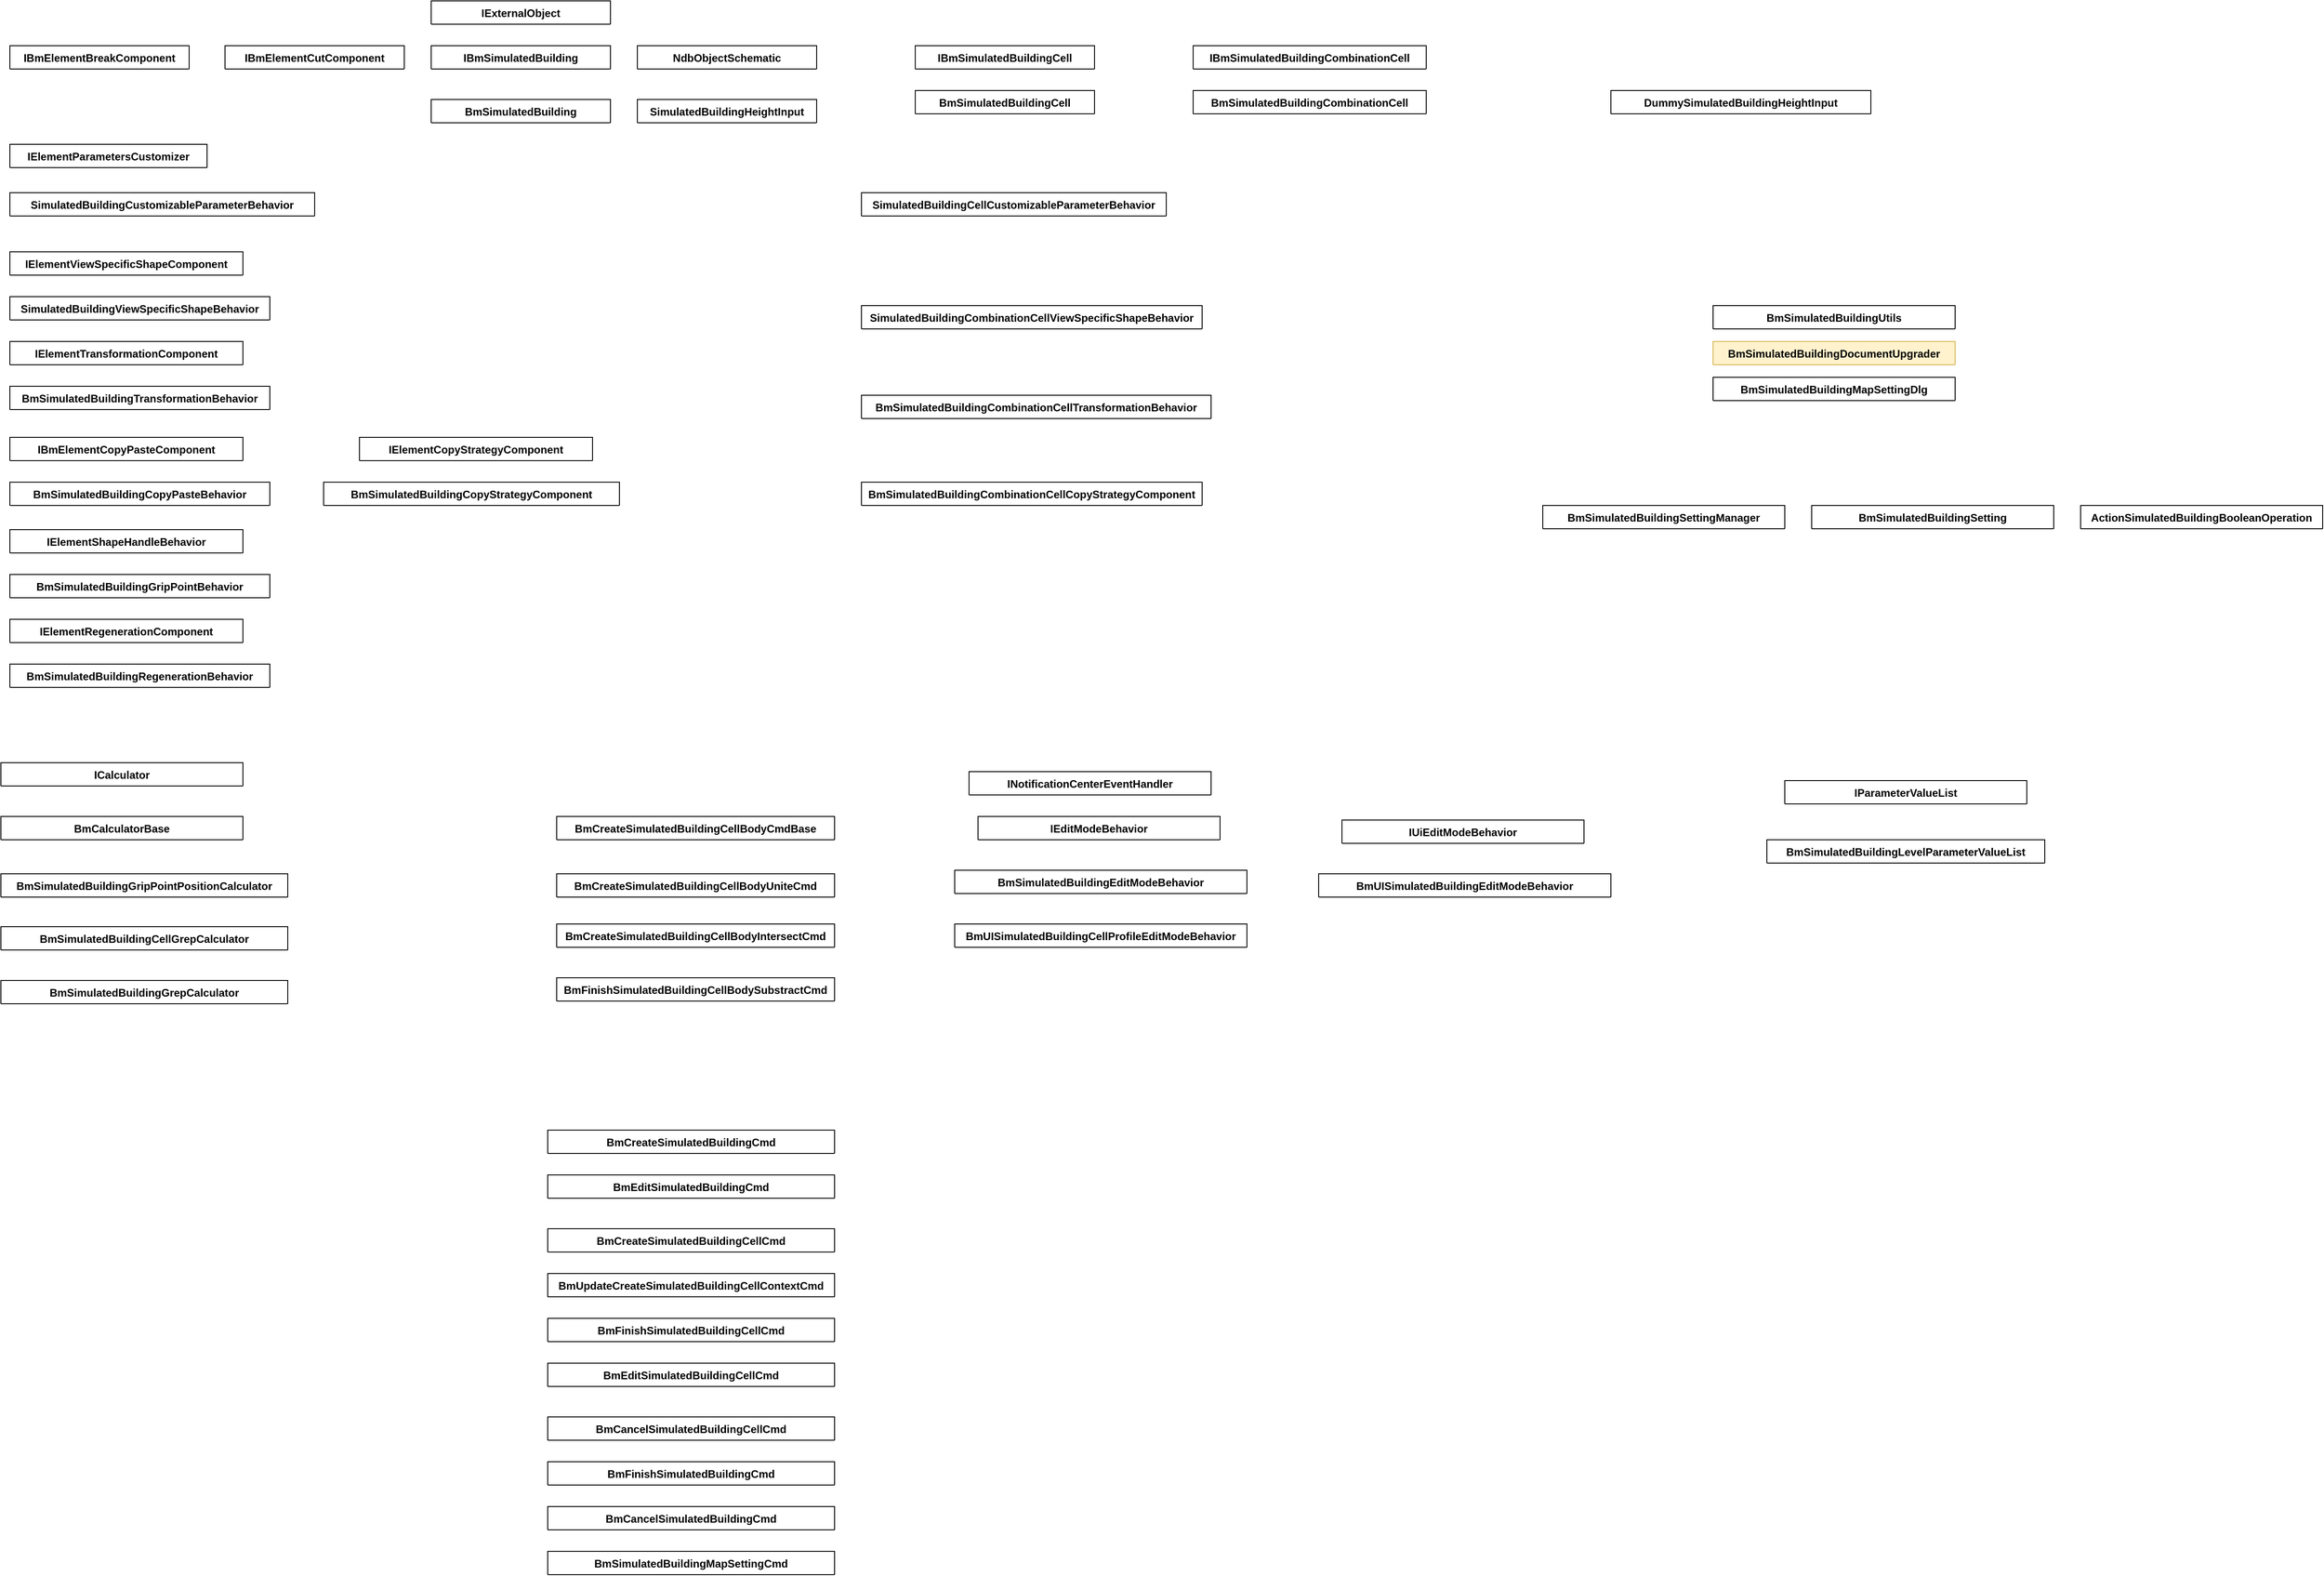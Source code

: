 <mxfile version="15.8.6" type="github">
  <diagram id="eqwzJIM50dDCEKzzZbfN" name="第 1 页">
    <mxGraphModel dx="2500" dy="929" grid="1" gridSize="10" guides="1" tooltips="1" connect="1" arrows="1" fold="1" page="1" pageScale="1" pageWidth="827" pageHeight="1169" math="0" shadow="0">
      <root>
        <mxCell id="0" />
        <mxCell id="1" parent="0" />
        <mxCell id="WDAkb9en_wS_irwKjnbd-1" value="SimulatedBuildingHeightInput" style="swimlane;fontStyle=1;align=center;verticalAlign=top;childLayout=stackLayout;horizontal=1;startSize=26;horizontalStack=0;resizeParent=1;resizeParentMax=0;resizeLast=0;collapsible=1;marginBottom=0;" vertex="1" collapsed="1" parent="1">
          <mxGeometry x="-50" y="150" width="200" height="26" as="geometry">
            <mxRectangle x="270" y="200" width="210" height="86" as="alternateBounds" />
          </mxGeometry>
        </mxCell>
        <mxCell id="WDAkb9en_wS_irwKjnbd-2" value="+ field: type" style="text;strokeColor=none;fillColor=none;align=left;verticalAlign=top;spacingLeft=4;spacingRight=4;overflow=hidden;rotatable=0;points=[[0,0.5],[1,0.5]];portConstraint=eastwest;" vertex="1" parent="WDAkb9en_wS_irwKjnbd-1">
          <mxGeometry y="26" width="200" height="26" as="geometry" />
        </mxCell>
        <mxCell id="WDAkb9en_wS_irwKjnbd-3" value="" style="line;strokeWidth=1;fillColor=none;align=left;verticalAlign=middle;spacingTop=-1;spacingLeft=3;spacingRight=3;rotatable=0;labelPosition=right;points=[];portConstraint=eastwest;" vertex="1" parent="WDAkb9en_wS_irwKjnbd-1">
          <mxGeometry y="52" width="200" height="8" as="geometry" />
        </mxCell>
        <mxCell id="WDAkb9en_wS_irwKjnbd-4" value="+ method(type): type" style="text;strokeColor=none;fillColor=none;align=left;verticalAlign=top;spacingLeft=4;spacingRight=4;overflow=hidden;rotatable=0;points=[[0,0.5],[1,0.5]];portConstraint=eastwest;" vertex="1" parent="WDAkb9en_wS_irwKjnbd-1">
          <mxGeometry y="60" width="200" height="26" as="geometry" />
        </mxCell>
        <mxCell id="WDAkb9en_wS_irwKjnbd-5" value="IEditModeBehavior" style="swimlane;fontStyle=1;align=center;verticalAlign=top;childLayout=stackLayout;horizontal=1;startSize=26;horizontalStack=0;resizeParent=1;resizeParentMax=0;resizeLast=0;collapsible=1;marginBottom=0;" vertex="1" collapsed="1" parent="1">
          <mxGeometry x="330" y="950" width="270" height="26" as="geometry">
            <mxRectangle x="270" y="200" width="210" height="86" as="alternateBounds" />
          </mxGeometry>
        </mxCell>
        <mxCell id="WDAkb9en_wS_irwKjnbd-6" value="+ field: type" style="text;strokeColor=none;fillColor=none;align=left;verticalAlign=top;spacingLeft=4;spacingRight=4;overflow=hidden;rotatable=0;points=[[0,0.5],[1,0.5]];portConstraint=eastwest;" vertex="1" parent="WDAkb9en_wS_irwKjnbd-5">
          <mxGeometry y="26" width="270" height="26" as="geometry" />
        </mxCell>
        <mxCell id="WDAkb9en_wS_irwKjnbd-7" value="" style="line;strokeWidth=1;fillColor=none;align=left;verticalAlign=middle;spacingTop=-1;spacingLeft=3;spacingRight=3;rotatable=0;labelPosition=right;points=[];portConstraint=eastwest;" vertex="1" parent="WDAkb9en_wS_irwKjnbd-5">
          <mxGeometry y="52" width="270" height="8" as="geometry" />
        </mxCell>
        <mxCell id="WDAkb9en_wS_irwKjnbd-8" value="+ method(type): type" style="text;strokeColor=none;fillColor=none;align=left;verticalAlign=top;spacingLeft=4;spacingRight=4;overflow=hidden;rotatable=0;points=[[0,0.5],[1,0.5]];portConstraint=eastwest;" vertex="1" parent="WDAkb9en_wS_irwKjnbd-5">
          <mxGeometry y="60" width="270" height="26" as="geometry" />
        </mxCell>
        <mxCell id="WDAkb9en_wS_irwKjnbd-9" value="BmSimulatedBuilding" style="swimlane;fontStyle=1;align=center;verticalAlign=top;childLayout=stackLayout;horizontal=1;startSize=26;horizontalStack=0;resizeParent=1;resizeParentMax=0;resizeLast=0;collapsible=1;marginBottom=0;" vertex="1" collapsed="1" parent="1">
          <mxGeometry x="-280" y="150" width="200" height="26" as="geometry">
            <mxRectangle x="270" y="200" width="210" height="86" as="alternateBounds" />
          </mxGeometry>
        </mxCell>
        <mxCell id="WDAkb9en_wS_irwKjnbd-10" value="+ field: type" style="text;strokeColor=none;fillColor=none;align=left;verticalAlign=top;spacingLeft=4;spacingRight=4;overflow=hidden;rotatable=0;points=[[0,0.5],[1,0.5]];portConstraint=eastwest;" vertex="1" parent="WDAkb9en_wS_irwKjnbd-9">
          <mxGeometry y="26" width="200" height="26" as="geometry" />
        </mxCell>
        <mxCell id="WDAkb9en_wS_irwKjnbd-11" value="" style="line;strokeWidth=1;fillColor=none;align=left;verticalAlign=middle;spacingTop=-1;spacingLeft=3;spacingRight=3;rotatable=0;labelPosition=right;points=[];portConstraint=eastwest;" vertex="1" parent="WDAkb9en_wS_irwKjnbd-9">
          <mxGeometry y="52" width="200" height="8" as="geometry" />
        </mxCell>
        <mxCell id="WDAkb9en_wS_irwKjnbd-12" value="+ method(type): type" style="text;strokeColor=none;fillColor=none;align=left;verticalAlign=top;spacingLeft=4;spacingRight=4;overflow=hidden;rotatable=0;points=[[0,0.5],[1,0.5]];portConstraint=eastwest;" vertex="1" parent="WDAkb9en_wS_irwKjnbd-9">
          <mxGeometry y="60" width="200" height="26" as="geometry" />
        </mxCell>
        <mxCell id="WDAkb9en_wS_irwKjnbd-13" value="IBmSimulatedBuilding" style="swimlane;fontStyle=1;align=center;verticalAlign=top;childLayout=stackLayout;horizontal=1;startSize=26;horizontalStack=0;resizeParent=1;resizeParentMax=0;resizeLast=0;collapsible=1;marginBottom=0;" vertex="1" collapsed="1" parent="1">
          <mxGeometry x="-280" y="90" width="200" height="26" as="geometry">
            <mxRectangle x="270" y="200" width="210" height="86" as="alternateBounds" />
          </mxGeometry>
        </mxCell>
        <mxCell id="WDAkb9en_wS_irwKjnbd-14" value="+ field: type" style="text;strokeColor=none;fillColor=none;align=left;verticalAlign=top;spacingLeft=4;spacingRight=4;overflow=hidden;rotatable=0;points=[[0,0.5],[1,0.5]];portConstraint=eastwest;" vertex="1" parent="WDAkb9en_wS_irwKjnbd-13">
          <mxGeometry y="26" width="200" height="26" as="geometry" />
        </mxCell>
        <mxCell id="WDAkb9en_wS_irwKjnbd-15" value="" style="line;strokeWidth=1;fillColor=none;align=left;verticalAlign=middle;spacingTop=-1;spacingLeft=3;spacingRight=3;rotatable=0;labelPosition=right;points=[];portConstraint=eastwest;" vertex="1" parent="WDAkb9en_wS_irwKjnbd-13">
          <mxGeometry y="52" width="200" height="8" as="geometry" />
        </mxCell>
        <mxCell id="WDAkb9en_wS_irwKjnbd-16" value="+ method(type): type" style="text;strokeColor=none;fillColor=none;align=left;verticalAlign=top;spacingLeft=4;spacingRight=4;overflow=hidden;rotatable=0;points=[[0,0.5],[1,0.5]];portConstraint=eastwest;" vertex="1" parent="WDAkb9en_wS_irwKjnbd-13">
          <mxGeometry y="60" width="200" height="26" as="geometry" />
        </mxCell>
        <mxCell id="WDAkb9en_wS_irwKjnbd-18" value="NdbObjectSchematic" style="swimlane;fontStyle=1;align=center;verticalAlign=top;childLayout=stackLayout;horizontal=1;startSize=26;horizontalStack=0;resizeParent=1;resizeParentMax=0;resizeLast=0;collapsible=1;marginBottom=0;" vertex="1" collapsed="1" parent="1">
          <mxGeometry x="-50" y="90" width="200" height="26" as="geometry">
            <mxRectangle x="270" y="200" width="210" height="86" as="alternateBounds" />
          </mxGeometry>
        </mxCell>
        <mxCell id="WDAkb9en_wS_irwKjnbd-19" value="+ field: type" style="text;strokeColor=none;fillColor=none;align=left;verticalAlign=top;spacingLeft=4;spacingRight=4;overflow=hidden;rotatable=0;points=[[0,0.5],[1,0.5]];portConstraint=eastwest;" vertex="1" parent="WDAkb9en_wS_irwKjnbd-18">
          <mxGeometry y="26" width="200" height="26" as="geometry" />
        </mxCell>
        <mxCell id="WDAkb9en_wS_irwKjnbd-20" value="" style="line;strokeWidth=1;fillColor=none;align=left;verticalAlign=middle;spacingTop=-1;spacingLeft=3;spacingRight=3;rotatable=0;labelPosition=right;points=[];portConstraint=eastwest;" vertex="1" parent="WDAkb9en_wS_irwKjnbd-18">
          <mxGeometry y="52" width="200" height="8" as="geometry" />
        </mxCell>
        <mxCell id="WDAkb9en_wS_irwKjnbd-21" value="+ method(type): type" style="text;strokeColor=none;fillColor=none;align=left;verticalAlign=top;spacingLeft=4;spacingRight=4;overflow=hidden;rotatable=0;points=[[0,0.5],[1,0.5]];portConstraint=eastwest;" vertex="1" parent="WDAkb9en_wS_irwKjnbd-18">
          <mxGeometry y="60" width="200" height="26" as="geometry" />
        </mxCell>
        <mxCell id="WDAkb9en_wS_irwKjnbd-22" value="IBmElementCutComponent" style="swimlane;fontStyle=1;align=center;verticalAlign=top;childLayout=stackLayout;horizontal=1;startSize=26;horizontalStack=0;resizeParent=1;resizeParentMax=0;resizeLast=0;collapsible=1;marginBottom=0;" vertex="1" collapsed="1" parent="1">
          <mxGeometry x="-510" y="90" width="200" height="26" as="geometry">
            <mxRectangle x="270" y="200" width="210" height="86" as="alternateBounds" />
          </mxGeometry>
        </mxCell>
        <mxCell id="WDAkb9en_wS_irwKjnbd-23" value="+ field: type" style="text;strokeColor=none;fillColor=none;align=left;verticalAlign=top;spacingLeft=4;spacingRight=4;overflow=hidden;rotatable=0;points=[[0,0.5],[1,0.5]];portConstraint=eastwest;" vertex="1" parent="WDAkb9en_wS_irwKjnbd-22">
          <mxGeometry y="26" width="200" height="26" as="geometry" />
        </mxCell>
        <mxCell id="WDAkb9en_wS_irwKjnbd-24" value="" style="line;strokeWidth=1;fillColor=none;align=left;verticalAlign=middle;spacingTop=-1;spacingLeft=3;spacingRight=3;rotatable=0;labelPosition=right;points=[];portConstraint=eastwest;" vertex="1" parent="WDAkb9en_wS_irwKjnbd-22">
          <mxGeometry y="52" width="200" height="8" as="geometry" />
        </mxCell>
        <mxCell id="WDAkb9en_wS_irwKjnbd-25" value="+ method(type): type" style="text;strokeColor=none;fillColor=none;align=left;verticalAlign=top;spacingLeft=4;spacingRight=4;overflow=hidden;rotatable=0;points=[[0,0.5],[1,0.5]];portConstraint=eastwest;" vertex="1" parent="WDAkb9en_wS_irwKjnbd-22">
          <mxGeometry y="60" width="200" height="26" as="geometry" />
        </mxCell>
        <mxCell id="WDAkb9en_wS_irwKjnbd-26" value="IBmElementBreakComponent" style="swimlane;fontStyle=1;align=center;verticalAlign=top;childLayout=stackLayout;horizontal=1;startSize=26;horizontalStack=0;resizeParent=1;resizeParentMax=0;resizeLast=0;collapsible=1;marginBottom=0;" vertex="1" collapsed="1" parent="1">
          <mxGeometry x="-750" y="90" width="200" height="26" as="geometry">
            <mxRectangle x="270" y="200" width="210" height="86" as="alternateBounds" />
          </mxGeometry>
        </mxCell>
        <mxCell id="WDAkb9en_wS_irwKjnbd-27" value="+ field: type" style="text;strokeColor=none;fillColor=none;align=left;verticalAlign=top;spacingLeft=4;spacingRight=4;overflow=hidden;rotatable=0;points=[[0,0.5],[1,0.5]];portConstraint=eastwest;" vertex="1" parent="WDAkb9en_wS_irwKjnbd-26">
          <mxGeometry y="26" width="200" height="26" as="geometry" />
        </mxCell>
        <mxCell id="WDAkb9en_wS_irwKjnbd-28" value="" style="line;strokeWidth=1;fillColor=none;align=left;verticalAlign=middle;spacingTop=-1;spacingLeft=3;spacingRight=3;rotatable=0;labelPosition=right;points=[];portConstraint=eastwest;" vertex="1" parent="WDAkb9en_wS_irwKjnbd-26">
          <mxGeometry y="52" width="200" height="8" as="geometry" />
        </mxCell>
        <mxCell id="WDAkb9en_wS_irwKjnbd-29" value="+ method(type): type" style="text;strokeColor=none;fillColor=none;align=left;verticalAlign=top;spacingLeft=4;spacingRight=4;overflow=hidden;rotatable=0;points=[[0,0.5],[1,0.5]];portConstraint=eastwest;" vertex="1" parent="WDAkb9en_wS_irwKjnbd-26">
          <mxGeometry y="60" width="200" height="26" as="geometry" />
        </mxCell>
        <mxCell id="WDAkb9en_wS_irwKjnbd-30" value="IExternalObject" style="swimlane;fontStyle=1;align=center;verticalAlign=top;childLayout=stackLayout;horizontal=1;startSize=26;horizontalStack=0;resizeParent=1;resizeParentMax=0;resizeLast=0;collapsible=1;marginBottom=0;" vertex="1" collapsed="1" parent="1">
          <mxGeometry x="-280" y="40" width="200" height="26" as="geometry">
            <mxRectangle x="270" y="200" width="210" height="86" as="alternateBounds" />
          </mxGeometry>
        </mxCell>
        <mxCell id="WDAkb9en_wS_irwKjnbd-31" value="+ field: type" style="text;strokeColor=none;fillColor=none;align=left;verticalAlign=top;spacingLeft=4;spacingRight=4;overflow=hidden;rotatable=0;points=[[0,0.5],[1,0.5]];portConstraint=eastwest;" vertex="1" parent="WDAkb9en_wS_irwKjnbd-30">
          <mxGeometry y="26" width="200" height="26" as="geometry" />
        </mxCell>
        <mxCell id="WDAkb9en_wS_irwKjnbd-32" value="" style="line;strokeWidth=1;fillColor=none;align=left;verticalAlign=middle;spacingTop=-1;spacingLeft=3;spacingRight=3;rotatable=0;labelPosition=right;points=[];portConstraint=eastwest;" vertex="1" parent="WDAkb9en_wS_irwKjnbd-30">
          <mxGeometry y="52" width="200" height="8" as="geometry" />
        </mxCell>
        <mxCell id="WDAkb9en_wS_irwKjnbd-33" value="+ method(type): type" style="text;strokeColor=none;fillColor=none;align=left;verticalAlign=top;spacingLeft=4;spacingRight=4;overflow=hidden;rotatable=0;points=[[0,0.5],[1,0.5]];portConstraint=eastwest;" vertex="1" parent="WDAkb9en_wS_irwKjnbd-30">
          <mxGeometry y="60" width="200" height="26" as="geometry" />
        </mxCell>
        <mxCell id="WDAkb9en_wS_irwKjnbd-34" value="IElementParametersCustomizer" style="swimlane;fontStyle=1;align=center;verticalAlign=top;childLayout=stackLayout;horizontal=1;startSize=26;horizontalStack=0;resizeParent=1;resizeParentMax=0;resizeLast=0;collapsible=1;marginBottom=0;" vertex="1" collapsed="1" parent="1">
          <mxGeometry x="-750" y="200" width="220" height="26" as="geometry">
            <mxRectangle x="270" y="200" width="210" height="86" as="alternateBounds" />
          </mxGeometry>
        </mxCell>
        <mxCell id="WDAkb9en_wS_irwKjnbd-35" value="+ field: type" style="text;strokeColor=none;fillColor=none;align=left;verticalAlign=top;spacingLeft=4;spacingRight=4;overflow=hidden;rotatable=0;points=[[0,0.5],[1,0.5]];portConstraint=eastwest;" vertex="1" parent="WDAkb9en_wS_irwKjnbd-34">
          <mxGeometry y="26" width="220" height="26" as="geometry" />
        </mxCell>
        <mxCell id="WDAkb9en_wS_irwKjnbd-36" value="" style="line;strokeWidth=1;fillColor=none;align=left;verticalAlign=middle;spacingTop=-1;spacingLeft=3;spacingRight=3;rotatable=0;labelPosition=right;points=[];portConstraint=eastwest;" vertex="1" parent="WDAkb9en_wS_irwKjnbd-34">
          <mxGeometry y="52" width="220" height="8" as="geometry" />
        </mxCell>
        <mxCell id="WDAkb9en_wS_irwKjnbd-37" value="+ method(type): type" style="text;strokeColor=none;fillColor=none;align=left;verticalAlign=top;spacingLeft=4;spacingRight=4;overflow=hidden;rotatable=0;points=[[0,0.5],[1,0.5]];portConstraint=eastwest;" vertex="1" parent="WDAkb9en_wS_irwKjnbd-34">
          <mxGeometry y="60" width="220" height="26" as="geometry" />
        </mxCell>
        <mxCell id="WDAkb9en_wS_irwKjnbd-38" value="SimulatedBuildingCustomizableParameterBehavior" style="swimlane;fontStyle=1;align=center;verticalAlign=top;childLayout=stackLayout;horizontal=1;startSize=26;horizontalStack=0;resizeParent=1;resizeParentMax=0;resizeLast=0;collapsible=1;marginBottom=0;" vertex="1" collapsed="1" parent="1">
          <mxGeometry x="-750" y="254" width="340" height="26" as="geometry">
            <mxRectangle x="270" y="200" width="210" height="86" as="alternateBounds" />
          </mxGeometry>
        </mxCell>
        <mxCell id="WDAkb9en_wS_irwKjnbd-39" value="+ field: type" style="text;strokeColor=none;fillColor=none;align=left;verticalAlign=top;spacingLeft=4;spacingRight=4;overflow=hidden;rotatable=0;points=[[0,0.5],[1,0.5]];portConstraint=eastwest;" vertex="1" parent="WDAkb9en_wS_irwKjnbd-38">
          <mxGeometry y="26" width="340" height="26" as="geometry" />
        </mxCell>
        <mxCell id="WDAkb9en_wS_irwKjnbd-40" value="" style="line;strokeWidth=1;fillColor=none;align=left;verticalAlign=middle;spacingTop=-1;spacingLeft=3;spacingRight=3;rotatable=0;labelPosition=right;points=[];portConstraint=eastwest;" vertex="1" parent="WDAkb9en_wS_irwKjnbd-38">
          <mxGeometry y="52" width="340" height="8" as="geometry" />
        </mxCell>
        <mxCell id="WDAkb9en_wS_irwKjnbd-41" value="+ method(type): type" style="text;strokeColor=none;fillColor=none;align=left;verticalAlign=top;spacingLeft=4;spacingRight=4;overflow=hidden;rotatable=0;points=[[0,0.5],[1,0.5]];portConstraint=eastwest;" vertex="1" parent="WDAkb9en_wS_irwKjnbd-38">
          <mxGeometry y="60" width="340" height="26" as="geometry" />
        </mxCell>
        <mxCell id="WDAkb9en_wS_irwKjnbd-42" value="IElementViewSpecificShapeComponent" style="swimlane;fontStyle=1;align=center;verticalAlign=top;childLayout=stackLayout;horizontal=1;startSize=26;horizontalStack=0;resizeParent=1;resizeParentMax=0;resizeLast=0;collapsible=1;marginBottom=0;" vertex="1" collapsed="1" parent="1">
          <mxGeometry x="-750" y="320" width="260" height="26" as="geometry">
            <mxRectangle x="270" y="200" width="210" height="86" as="alternateBounds" />
          </mxGeometry>
        </mxCell>
        <mxCell id="WDAkb9en_wS_irwKjnbd-43" value="+ field: type" style="text;strokeColor=none;fillColor=none;align=left;verticalAlign=top;spacingLeft=4;spacingRight=4;overflow=hidden;rotatable=0;points=[[0,0.5],[1,0.5]];portConstraint=eastwest;" vertex="1" parent="WDAkb9en_wS_irwKjnbd-42">
          <mxGeometry y="26" width="260" height="26" as="geometry" />
        </mxCell>
        <mxCell id="WDAkb9en_wS_irwKjnbd-44" value="" style="line;strokeWidth=1;fillColor=none;align=left;verticalAlign=middle;spacingTop=-1;spacingLeft=3;spacingRight=3;rotatable=0;labelPosition=right;points=[];portConstraint=eastwest;" vertex="1" parent="WDAkb9en_wS_irwKjnbd-42">
          <mxGeometry y="52" width="260" height="8" as="geometry" />
        </mxCell>
        <mxCell id="WDAkb9en_wS_irwKjnbd-45" value="+ method(type): type" style="text;strokeColor=none;fillColor=none;align=left;verticalAlign=top;spacingLeft=4;spacingRight=4;overflow=hidden;rotatable=0;points=[[0,0.5],[1,0.5]];portConstraint=eastwest;" vertex="1" parent="WDAkb9en_wS_irwKjnbd-42">
          <mxGeometry y="60" width="260" height="26" as="geometry" />
        </mxCell>
        <mxCell id="WDAkb9en_wS_irwKjnbd-46" value="SimulatedBuildingViewSpecificShapeBehavior" style="swimlane;fontStyle=1;align=center;verticalAlign=top;childLayout=stackLayout;horizontal=1;startSize=26;horizontalStack=0;resizeParent=1;resizeParentMax=0;resizeLast=0;collapsible=1;marginBottom=0;" vertex="1" collapsed="1" parent="1">
          <mxGeometry x="-750" y="370" width="290" height="26" as="geometry">
            <mxRectangle x="270" y="200" width="210" height="86" as="alternateBounds" />
          </mxGeometry>
        </mxCell>
        <mxCell id="WDAkb9en_wS_irwKjnbd-47" value="+ field: type" style="text;strokeColor=none;fillColor=none;align=left;verticalAlign=top;spacingLeft=4;spacingRight=4;overflow=hidden;rotatable=0;points=[[0,0.5],[1,0.5]];portConstraint=eastwest;" vertex="1" parent="WDAkb9en_wS_irwKjnbd-46">
          <mxGeometry y="26" width="290" height="26" as="geometry" />
        </mxCell>
        <mxCell id="WDAkb9en_wS_irwKjnbd-48" value="" style="line;strokeWidth=1;fillColor=none;align=left;verticalAlign=middle;spacingTop=-1;spacingLeft=3;spacingRight=3;rotatable=0;labelPosition=right;points=[];portConstraint=eastwest;" vertex="1" parent="WDAkb9en_wS_irwKjnbd-46">
          <mxGeometry y="52" width="290" height="8" as="geometry" />
        </mxCell>
        <mxCell id="WDAkb9en_wS_irwKjnbd-49" value="+ method(type): type" style="text;strokeColor=none;fillColor=none;align=left;verticalAlign=top;spacingLeft=4;spacingRight=4;overflow=hidden;rotatable=0;points=[[0,0.5],[1,0.5]];portConstraint=eastwest;" vertex="1" parent="WDAkb9en_wS_irwKjnbd-46">
          <mxGeometry y="60" width="290" height="26" as="geometry" />
        </mxCell>
        <mxCell id="WDAkb9en_wS_irwKjnbd-50" value="IElementTransformationComponent" style="swimlane;fontStyle=1;align=center;verticalAlign=top;childLayout=stackLayout;horizontal=1;startSize=26;horizontalStack=0;resizeParent=1;resizeParentMax=0;resizeLast=0;collapsible=1;marginBottom=0;" vertex="1" collapsed="1" parent="1">
          <mxGeometry x="-750" y="420" width="260" height="26" as="geometry">
            <mxRectangle x="270" y="200" width="210" height="86" as="alternateBounds" />
          </mxGeometry>
        </mxCell>
        <mxCell id="WDAkb9en_wS_irwKjnbd-51" value="+ field: type" style="text;strokeColor=none;fillColor=none;align=left;verticalAlign=top;spacingLeft=4;spacingRight=4;overflow=hidden;rotatable=0;points=[[0,0.5],[1,0.5]];portConstraint=eastwest;" vertex="1" parent="WDAkb9en_wS_irwKjnbd-50">
          <mxGeometry y="26" width="260" height="26" as="geometry" />
        </mxCell>
        <mxCell id="WDAkb9en_wS_irwKjnbd-52" value="" style="line;strokeWidth=1;fillColor=none;align=left;verticalAlign=middle;spacingTop=-1;spacingLeft=3;spacingRight=3;rotatable=0;labelPosition=right;points=[];portConstraint=eastwest;" vertex="1" parent="WDAkb9en_wS_irwKjnbd-50">
          <mxGeometry y="52" width="260" height="8" as="geometry" />
        </mxCell>
        <mxCell id="WDAkb9en_wS_irwKjnbd-53" value="+ method(type): type" style="text;strokeColor=none;fillColor=none;align=left;verticalAlign=top;spacingLeft=4;spacingRight=4;overflow=hidden;rotatable=0;points=[[0,0.5],[1,0.5]];portConstraint=eastwest;" vertex="1" parent="WDAkb9en_wS_irwKjnbd-50">
          <mxGeometry y="60" width="260" height="26" as="geometry" />
        </mxCell>
        <mxCell id="WDAkb9en_wS_irwKjnbd-54" value="BmSimulatedBuildingTransformationBehavior" style="swimlane;fontStyle=1;align=center;verticalAlign=top;childLayout=stackLayout;horizontal=1;startSize=26;horizontalStack=0;resizeParent=1;resizeParentMax=0;resizeLast=0;collapsible=1;marginBottom=0;" vertex="1" collapsed="1" parent="1">
          <mxGeometry x="-750" y="470" width="290" height="26" as="geometry">
            <mxRectangle x="270" y="200" width="210" height="86" as="alternateBounds" />
          </mxGeometry>
        </mxCell>
        <mxCell id="WDAkb9en_wS_irwKjnbd-55" value="+ field: type" style="text;strokeColor=none;fillColor=none;align=left;verticalAlign=top;spacingLeft=4;spacingRight=4;overflow=hidden;rotatable=0;points=[[0,0.5],[1,0.5]];portConstraint=eastwest;" vertex="1" parent="WDAkb9en_wS_irwKjnbd-54">
          <mxGeometry y="26" width="290" height="26" as="geometry" />
        </mxCell>
        <mxCell id="WDAkb9en_wS_irwKjnbd-56" value="" style="line;strokeWidth=1;fillColor=none;align=left;verticalAlign=middle;spacingTop=-1;spacingLeft=3;spacingRight=3;rotatable=0;labelPosition=right;points=[];portConstraint=eastwest;" vertex="1" parent="WDAkb9en_wS_irwKjnbd-54">
          <mxGeometry y="52" width="290" height="8" as="geometry" />
        </mxCell>
        <mxCell id="WDAkb9en_wS_irwKjnbd-57" value="+ method(type): type" style="text;strokeColor=none;fillColor=none;align=left;verticalAlign=top;spacingLeft=4;spacingRight=4;overflow=hidden;rotatable=0;points=[[0,0.5],[1,0.5]];portConstraint=eastwest;" vertex="1" parent="WDAkb9en_wS_irwKjnbd-54">
          <mxGeometry y="60" width="290" height="26" as="geometry" />
        </mxCell>
        <mxCell id="WDAkb9en_wS_irwKjnbd-60" value="IBmElementCopyPasteComponent" style="swimlane;fontStyle=1;align=center;verticalAlign=top;childLayout=stackLayout;horizontal=1;startSize=26;horizontalStack=0;resizeParent=1;resizeParentMax=0;resizeLast=0;collapsible=1;marginBottom=0;" vertex="1" collapsed="1" parent="1">
          <mxGeometry x="-750" y="527" width="260" height="26" as="geometry">
            <mxRectangle x="270" y="200" width="210" height="86" as="alternateBounds" />
          </mxGeometry>
        </mxCell>
        <mxCell id="WDAkb9en_wS_irwKjnbd-61" value="+ field: type" style="text;strokeColor=none;fillColor=none;align=left;verticalAlign=top;spacingLeft=4;spacingRight=4;overflow=hidden;rotatable=0;points=[[0,0.5],[1,0.5]];portConstraint=eastwest;" vertex="1" parent="WDAkb9en_wS_irwKjnbd-60">
          <mxGeometry y="26" width="260" height="26" as="geometry" />
        </mxCell>
        <mxCell id="WDAkb9en_wS_irwKjnbd-62" value="" style="line;strokeWidth=1;fillColor=none;align=left;verticalAlign=middle;spacingTop=-1;spacingLeft=3;spacingRight=3;rotatable=0;labelPosition=right;points=[];portConstraint=eastwest;" vertex="1" parent="WDAkb9en_wS_irwKjnbd-60">
          <mxGeometry y="52" width="260" height="8" as="geometry" />
        </mxCell>
        <mxCell id="WDAkb9en_wS_irwKjnbd-63" value="+ method(type): type" style="text;strokeColor=none;fillColor=none;align=left;verticalAlign=top;spacingLeft=4;spacingRight=4;overflow=hidden;rotatable=0;points=[[0,0.5],[1,0.5]];portConstraint=eastwest;" vertex="1" parent="WDAkb9en_wS_irwKjnbd-60">
          <mxGeometry y="60" width="260" height="26" as="geometry" />
        </mxCell>
        <mxCell id="WDAkb9en_wS_irwKjnbd-64" value="BmSimulatedBuildingCopyPasteBehavior" style="swimlane;fontStyle=1;align=center;verticalAlign=top;childLayout=stackLayout;horizontal=1;startSize=26;horizontalStack=0;resizeParent=1;resizeParentMax=0;resizeLast=0;collapsible=1;marginBottom=0;" vertex="1" collapsed="1" parent="1">
          <mxGeometry x="-750" y="577" width="290" height="26" as="geometry">
            <mxRectangle x="270" y="200" width="210" height="86" as="alternateBounds" />
          </mxGeometry>
        </mxCell>
        <mxCell id="WDAkb9en_wS_irwKjnbd-65" value="+ field: type" style="text;strokeColor=none;fillColor=none;align=left;verticalAlign=top;spacingLeft=4;spacingRight=4;overflow=hidden;rotatable=0;points=[[0,0.5],[1,0.5]];portConstraint=eastwest;" vertex="1" parent="WDAkb9en_wS_irwKjnbd-64">
          <mxGeometry y="26" width="290" height="26" as="geometry" />
        </mxCell>
        <mxCell id="WDAkb9en_wS_irwKjnbd-66" value="" style="line;strokeWidth=1;fillColor=none;align=left;verticalAlign=middle;spacingTop=-1;spacingLeft=3;spacingRight=3;rotatable=0;labelPosition=right;points=[];portConstraint=eastwest;" vertex="1" parent="WDAkb9en_wS_irwKjnbd-64">
          <mxGeometry y="52" width="290" height="8" as="geometry" />
        </mxCell>
        <mxCell id="WDAkb9en_wS_irwKjnbd-67" value="+ method(type): type" style="text;strokeColor=none;fillColor=none;align=left;verticalAlign=top;spacingLeft=4;spacingRight=4;overflow=hidden;rotatable=0;points=[[0,0.5],[1,0.5]];portConstraint=eastwest;" vertex="1" parent="WDAkb9en_wS_irwKjnbd-64">
          <mxGeometry y="60" width="290" height="26" as="geometry" />
        </mxCell>
        <mxCell id="WDAkb9en_wS_irwKjnbd-68" value="ICalculator" style="swimlane;fontStyle=1;align=center;verticalAlign=top;childLayout=stackLayout;horizontal=1;startSize=26;horizontalStack=0;resizeParent=1;resizeParentMax=0;resizeLast=0;collapsible=1;marginBottom=0;" vertex="1" collapsed="1" parent="1">
          <mxGeometry x="-760" y="890" width="270" height="26" as="geometry">
            <mxRectangle x="270" y="200" width="210" height="86" as="alternateBounds" />
          </mxGeometry>
        </mxCell>
        <mxCell id="WDAkb9en_wS_irwKjnbd-69" value="+ field: type" style="text;strokeColor=none;fillColor=none;align=left;verticalAlign=top;spacingLeft=4;spacingRight=4;overflow=hidden;rotatable=0;points=[[0,0.5],[1,0.5]];portConstraint=eastwest;" vertex="1" parent="WDAkb9en_wS_irwKjnbd-68">
          <mxGeometry y="26" width="270" height="26" as="geometry" />
        </mxCell>
        <mxCell id="WDAkb9en_wS_irwKjnbd-70" value="" style="line;strokeWidth=1;fillColor=none;align=left;verticalAlign=middle;spacingTop=-1;spacingLeft=3;spacingRight=3;rotatable=0;labelPosition=right;points=[];portConstraint=eastwest;" vertex="1" parent="WDAkb9en_wS_irwKjnbd-68">
          <mxGeometry y="52" width="270" height="8" as="geometry" />
        </mxCell>
        <mxCell id="WDAkb9en_wS_irwKjnbd-71" value="+ method(type): type" style="text;strokeColor=none;fillColor=none;align=left;verticalAlign=top;spacingLeft=4;spacingRight=4;overflow=hidden;rotatable=0;points=[[0,0.5],[1,0.5]];portConstraint=eastwest;" vertex="1" parent="WDAkb9en_wS_irwKjnbd-68">
          <mxGeometry y="60" width="270" height="26" as="geometry" />
        </mxCell>
        <mxCell id="WDAkb9en_wS_irwKjnbd-72" value="BmCalculatorBase" style="swimlane;fontStyle=1;align=center;verticalAlign=top;childLayout=stackLayout;horizontal=1;startSize=26;horizontalStack=0;resizeParent=1;resizeParentMax=0;resizeLast=0;collapsible=1;marginBottom=0;" vertex="1" collapsed="1" parent="1">
          <mxGeometry x="-760" y="950" width="270" height="26" as="geometry">
            <mxRectangle x="270" y="200" width="210" height="86" as="alternateBounds" />
          </mxGeometry>
        </mxCell>
        <mxCell id="WDAkb9en_wS_irwKjnbd-73" value="+ field: type" style="text;strokeColor=none;fillColor=none;align=left;verticalAlign=top;spacingLeft=4;spacingRight=4;overflow=hidden;rotatable=0;points=[[0,0.5],[1,0.5]];portConstraint=eastwest;" vertex="1" parent="WDAkb9en_wS_irwKjnbd-72">
          <mxGeometry y="26" width="270" height="26" as="geometry" />
        </mxCell>
        <mxCell id="WDAkb9en_wS_irwKjnbd-74" value="" style="line;strokeWidth=1;fillColor=none;align=left;verticalAlign=middle;spacingTop=-1;spacingLeft=3;spacingRight=3;rotatable=0;labelPosition=right;points=[];portConstraint=eastwest;" vertex="1" parent="WDAkb9en_wS_irwKjnbd-72">
          <mxGeometry y="52" width="270" height="8" as="geometry" />
        </mxCell>
        <mxCell id="WDAkb9en_wS_irwKjnbd-75" value="+ method(type): type" style="text;strokeColor=none;fillColor=none;align=left;verticalAlign=top;spacingLeft=4;spacingRight=4;overflow=hidden;rotatable=0;points=[[0,0.5],[1,0.5]];portConstraint=eastwest;" vertex="1" parent="WDAkb9en_wS_irwKjnbd-72">
          <mxGeometry y="60" width="270" height="26" as="geometry" />
        </mxCell>
        <mxCell id="WDAkb9en_wS_irwKjnbd-76" value="BmSimulatedBuildingGripPointPositionCalculator" style="swimlane;fontStyle=1;align=center;verticalAlign=top;childLayout=stackLayout;horizontal=1;startSize=26;horizontalStack=0;resizeParent=1;resizeParentMax=0;resizeLast=0;collapsible=1;marginBottom=0;" vertex="1" collapsed="1" parent="1">
          <mxGeometry x="-760" y="1014" width="320" height="26" as="geometry">
            <mxRectangle x="270" y="200" width="210" height="86" as="alternateBounds" />
          </mxGeometry>
        </mxCell>
        <mxCell id="WDAkb9en_wS_irwKjnbd-77" value="+ field: type" style="text;strokeColor=none;fillColor=none;align=left;verticalAlign=top;spacingLeft=4;spacingRight=4;overflow=hidden;rotatable=0;points=[[0,0.5],[1,0.5]];portConstraint=eastwest;" vertex="1" parent="WDAkb9en_wS_irwKjnbd-76">
          <mxGeometry y="26" width="320" height="26" as="geometry" />
        </mxCell>
        <mxCell id="WDAkb9en_wS_irwKjnbd-78" value="" style="line;strokeWidth=1;fillColor=none;align=left;verticalAlign=middle;spacingTop=-1;spacingLeft=3;spacingRight=3;rotatable=0;labelPosition=right;points=[];portConstraint=eastwest;" vertex="1" parent="WDAkb9en_wS_irwKjnbd-76">
          <mxGeometry y="52" width="320" height="8" as="geometry" />
        </mxCell>
        <mxCell id="WDAkb9en_wS_irwKjnbd-79" value="+ method(type): type" style="text;strokeColor=none;fillColor=none;align=left;verticalAlign=top;spacingLeft=4;spacingRight=4;overflow=hidden;rotatable=0;points=[[0,0.5],[1,0.5]];portConstraint=eastwest;" vertex="1" parent="WDAkb9en_wS_irwKjnbd-76">
          <mxGeometry y="60" width="320" height="26" as="geometry" />
        </mxCell>
        <mxCell id="WDAkb9en_wS_irwKjnbd-80" value="IElementShapeHandleBehavior" style="swimlane;fontStyle=1;align=center;verticalAlign=top;childLayout=stackLayout;horizontal=1;startSize=26;horizontalStack=0;resizeParent=1;resizeParentMax=0;resizeLast=0;collapsible=1;marginBottom=0;" vertex="1" collapsed="1" parent="1">
          <mxGeometry x="-750" y="630" width="260" height="26" as="geometry">
            <mxRectangle x="270" y="200" width="210" height="86" as="alternateBounds" />
          </mxGeometry>
        </mxCell>
        <mxCell id="WDAkb9en_wS_irwKjnbd-81" value="+ field: type" style="text;strokeColor=none;fillColor=none;align=left;verticalAlign=top;spacingLeft=4;spacingRight=4;overflow=hidden;rotatable=0;points=[[0,0.5],[1,0.5]];portConstraint=eastwest;" vertex="1" parent="WDAkb9en_wS_irwKjnbd-80">
          <mxGeometry y="26" width="260" height="26" as="geometry" />
        </mxCell>
        <mxCell id="WDAkb9en_wS_irwKjnbd-82" value="" style="line;strokeWidth=1;fillColor=none;align=left;verticalAlign=middle;spacingTop=-1;spacingLeft=3;spacingRight=3;rotatable=0;labelPosition=right;points=[];portConstraint=eastwest;" vertex="1" parent="WDAkb9en_wS_irwKjnbd-80">
          <mxGeometry y="52" width="260" height="8" as="geometry" />
        </mxCell>
        <mxCell id="WDAkb9en_wS_irwKjnbd-83" value="+ method(type): type" style="text;strokeColor=none;fillColor=none;align=left;verticalAlign=top;spacingLeft=4;spacingRight=4;overflow=hidden;rotatable=0;points=[[0,0.5],[1,0.5]];portConstraint=eastwest;" vertex="1" parent="WDAkb9en_wS_irwKjnbd-80">
          <mxGeometry y="60" width="260" height="26" as="geometry" />
        </mxCell>
        <mxCell id="WDAkb9en_wS_irwKjnbd-84" value="BmSimulatedBuildingGripPointBehavior" style="swimlane;fontStyle=1;align=center;verticalAlign=top;childLayout=stackLayout;horizontal=1;startSize=26;horizontalStack=0;resizeParent=1;resizeParentMax=0;resizeLast=0;collapsible=1;marginBottom=0;" vertex="1" collapsed="1" parent="1">
          <mxGeometry x="-750" y="680" width="290" height="26" as="geometry">
            <mxRectangle x="270" y="200" width="210" height="86" as="alternateBounds" />
          </mxGeometry>
        </mxCell>
        <mxCell id="WDAkb9en_wS_irwKjnbd-85" value="+ field: type" style="text;strokeColor=none;fillColor=none;align=left;verticalAlign=top;spacingLeft=4;spacingRight=4;overflow=hidden;rotatable=0;points=[[0,0.5],[1,0.5]];portConstraint=eastwest;" vertex="1" parent="WDAkb9en_wS_irwKjnbd-84">
          <mxGeometry y="26" width="290" height="26" as="geometry" />
        </mxCell>
        <mxCell id="WDAkb9en_wS_irwKjnbd-86" value="" style="line;strokeWidth=1;fillColor=none;align=left;verticalAlign=middle;spacingTop=-1;spacingLeft=3;spacingRight=3;rotatable=0;labelPosition=right;points=[];portConstraint=eastwest;" vertex="1" parent="WDAkb9en_wS_irwKjnbd-84">
          <mxGeometry y="52" width="290" height="8" as="geometry" />
        </mxCell>
        <mxCell id="WDAkb9en_wS_irwKjnbd-87" value="+ method(type): type" style="text;strokeColor=none;fillColor=none;align=left;verticalAlign=top;spacingLeft=4;spacingRight=4;overflow=hidden;rotatable=0;points=[[0,0.5],[1,0.5]];portConstraint=eastwest;" vertex="1" parent="WDAkb9en_wS_irwKjnbd-84">
          <mxGeometry y="60" width="290" height="26" as="geometry" />
        </mxCell>
        <mxCell id="WDAkb9en_wS_irwKjnbd-88" value="IElementCopyStrategyComponent" style="swimlane;fontStyle=1;align=center;verticalAlign=top;childLayout=stackLayout;horizontal=1;startSize=26;horizontalStack=0;resizeParent=1;resizeParentMax=0;resizeLast=0;collapsible=1;marginBottom=0;" vertex="1" collapsed="1" parent="1">
          <mxGeometry x="-360" y="527" width="260" height="26" as="geometry">
            <mxRectangle x="270" y="200" width="210" height="86" as="alternateBounds" />
          </mxGeometry>
        </mxCell>
        <mxCell id="WDAkb9en_wS_irwKjnbd-89" value="+ field: type" style="text;strokeColor=none;fillColor=none;align=left;verticalAlign=top;spacingLeft=4;spacingRight=4;overflow=hidden;rotatable=0;points=[[0,0.5],[1,0.5]];portConstraint=eastwest;" vertex="1" parent="WDAkb9en_wS_irwKjnbd-88">
          <mxGeometry y="26" width="260" height="26" as="geometry" />
        </mxCell>
        <mxCell id="WDAkb9en_wS_irwKjnbd-90" value="" style="line;strokeWidth=1;fillColor=none;align=left;verticalAlign=middle;spacingTop=-1;spacingLeft=3;spacingRight=3;rotatable=0;labelPosition=right;points=[];portConstraint=eastwest;" vertex="1" parent="WDAkb9en_wS_irwKjnbd-88">
          <mxGeometry y="52" width="260" height="8" as="geometry" />
        </mxCell>
        <mxCell id="WDAkb9en_wS_irwKjnbd-91" value="+ method(type): type" style="text;strokeColor=none;fillColor=none;align=left;verticalAlign=top;spacingLeft=4;spacingRight=4;overflow=hidden;rotatable=0;points=[[0,0.5],[1,0.5]];portConstraint=eastwest;" vertex="1" parent="WDAkb9en_wS_irwKjnbd-88">
          <mxGeometry y="60" width="260" height="26" as="geometry" />
        </mxCell>
        <mxCell id="WDAkb9en_wS_irwKjnbd-92" value="BmSimulatedBuildingCopyStrategyComponent" style="swimlane;fontStyle=1;align=center;verticalAlign=top;childLayout=stackLayout;horizontal=1;startSize=26;horizontalStack=0;resizeParent=1;resizeParentMax=0;resizeLast=0;collapsible=1;marginBottom=0;" vertex="1" collapsed="1" parent="1">
          <mxGeometry x="-400" y="577" width="330" height="26" as="geometry">
            <mxRectangle x="270" y="200" width="210" height="86" as="alternateBounds" />
          </mxGeometry>
        </mxCell>
        <mxCell id="WDAkb9en_wS_irwKjnbd-93" value="+ field: type" style="text;strokeColor=none;fillColor=none;align=left;verticalAlign=top;spacingLeft=4;spacingRight=4;overflow=hidden;rotatable=0;points=[[0,0.5],[1,0.5]];portConstraint=eastwest;" vertex="1" parent="WDAkb9en_wS_irwKjnbd-92">
          <mxGeometry y="26" width="330" height="26" as="geometry" />
        </mxCell>
        <mxCell id="WDAkb9en_wS_irwKjnbd-94" value="" style="line;strokeWidth=1;fillColor=none;align=left;verticalAlign=middle;spacingTop=-1;spacingLeft=3;spacingRight=3;rotatable=0;labelPosition=right;points=[];portConstraint=eastwest;" vertex="1" parent="WDAkb9en_wS_irwKjnbd-92">
          <mxGeometry y="52" width="330" height="8" as="geometry" />
        </mxCell>
        <mxCell id="WDAkb9en_wS_irwKjnbd-95" value="+ method(type): type" style="text;strokeColor=none;fillColor=none;align=left;verticalAlign=top;spacingLeft=4;spacingRight=4;overflow=hidden;rotatable=0;points=[[0,0.5],[1,0.5]];portConstraint=eastwest;" vertex="1" parent="WDAkb9en_wS_irwKjnbd-92">
          <mxGeometry y="60" width="330" height="26" as="geometry" />
        </mxCell>
        <mxCell id="WDAkb9en_wS_irwKjnbd-96" value="IElementRegenerationComponent" style="swimlane;fontStyle=1;align=center;verticalAlign=top;childLayout=stackLayout;horizontal=1;startSize=26;horizontalStack=0;resizeParent=1;resizeParentMax=0;resizeLast=0;collapsible=1;marginBottom=0;" vertex="1" collapsed="1" parent="1">
          <mxGeometry x="-750" y="730" width="260" height="26" as="geometry">
            <mxRectangle x="270" y="200" width="210" height="86" as="alternateBounds" />
          </mxGeometry>
        </mxCell>
        <mxCell id="WDAkb9en_wS_irwKjnbd-97" value="+ field: type" style="text;strokeColor=none;fillColor=none;align=left;verticalAlign=top;spacingLeft=4;spacingRight=4;overflow=hidden;rotatable=0;points=[[0,0.5],[1,0.5]];portConstraint=eastwest;" vertex="1" parent="WDAkb9en_wS_irwKjnbd-96">
          <mxGeometry y="26" width="260" height="26" as="geometry" />
        </mxCell>
        <mxCell id="WDAkb9en_wS_irwKjnbd-98" value="" style="line;strokeWidth=1;fillColor=none;align=left;verticalAlign=middle;spacingTop=-1;spacingLeft=3;spacingRight=3;rotatable=0;labelPosition=right;points=[];portConstraint=eastwest;" vertex="1" parent="WDAkb9en_wS_irwKjnbd-96">
          <mxGeometry y="52" width="260" height="8" as="geometry" />
        </mxCell>
        <mxCell id="WDAkb9en_wS_irwKjnbd-99" value="+ method(type): type" style="text;strokeColor=none;fillColor=none;align=left;verticalAlign=top;spacingLeft=4;spacingRight=4;overflow=hidden;rotatable=0;points=[[0,0.5],[1,0.5]];portConstraint=eastwest;" vertex="1" parent="WDAkb9en_wS_irwKjnbd-96">
          <mxGeometry y="60" width="260" height="26" as="geometry" />
        </mxCell>
        <mxCell id="WDAkb9en_wS_irwKjnbd-100" value="BmSimulatedBuildingRegenerationBehavior" style="swimlane;fontStyle=1;align=center;verticalAlign=top;childLayout=stackLayout;horizontal=1;startSize=26;horizontalStack=0;resizeParent=1;resizeParentMax=0;resizeLast=0;collapsible=1;marginBottom=0;" vertex="1" collapsed="1" parent="1">
          <mxGeometry x="-750" y="780" width="290" height="26" as="geometry">
            <mxRectangle x="270" y="200" width="210" height="86" as="alternateBounds" />
          </mxGeometry>
        </mxCell>
        <mxCell id="WDAkb9en_wS_irwKjnbd-101" value="+ field: type" style="text;strokeColor=none;fillColor=none;align=left;verticalAlign=top;spacingLeft=4;spacingRight=4;overflow=hidden;rotatable=0;points=[[0,0.5],[1,0.5]];portConstraint=eastwest;" vertex="1" parent="WDAkb9en_wS_irwKjnbd-100">
          <mxGeometry y="26" width="290" height="26" as="geometry" />
        </mxCell>
        <mxCell id="WDAkb9en_wS_irwKjnbd-102" value="" style="line;strokeWidth=1;fillColor=none;align=left;verticalAlign=middle;spacingTop=-1;spacingLeft=3;spacingRight=3;rotatable=0;labelPosition=right;points=[];portConstraint=eastwest;" vertex="1" parent="WDAkb9en_wS_irwKjnbd-100">
          <mxGeometry y="52" width="290" height="8" as="geometry" />
        </mxCell>
        <mxCell id="WDAkb9en_wS_irwKjnbd-103" value="+ method(type): type" style="text;strokeColor=none;fillColor=none;align=left;verticalAlign=top;spacingLeft=4;spacingRight=4;overflow=hidden;rotatable=0;points=[[0,0.5],[1,0.5]];portConstraint=eastwest;" vertex="1" parent="WDAkb9en_wS_irwKjnbd-100">
          <mxGeometry y="60" width="290" height="26" as="geometry" />
        </mxCell>
        <mxCell id="WDAkb9en_wS_irwKjnbd-104" value="ActionSimulatedBuildingBooleanOperation" style="swimlane;fontStyle=1;align=center;verticalAlign=top;childLayout=stackLayout;horizontal=1;startSize=26;horizontalStack=0;resizeParent=1;resizeParentMax=0;resizeLast=0;collapsible=1;marginBottom=0;" vertex="1" collapsed="1" parent="1">
          <mxGeometry x="1560" y="603" width="270" height="26" as="geometry">
            <mxRectangle x="270" y="200" width="210" height="86" as="alternateBounds" />
          </mxGeometry>
        </mxCell>
        <mxCell id="WDAkb9en_wS_irwKjnbd-105" value="+ field: type" style="text;strokeColor=none;fillColor=none;align=left;verticalAlign=top;spacingLeft=4;spacingRight=4;overflow=hidden;rotatable=0;points=[[0,0.5],[1,0.5]];portConstraint=eastwest;" vertex="1" parent="WDAkb9en_wS_irwKjnbd-104">
          <mxGeometry y="26" width="270" height="26" as="geometry" />
        </mxCell>
        <mxCell id="WDAkb9en_wS_irwKjnbd-106" value="" style="line;strokeWidth=1;fillColor=none;align=left;verticalAlign=middle;spacingTop=-1;spacingLeft=3;spacingRight=3;rotatable=0;labelPosition=right;points=[];portConstraint=eastwest;" vertex="1" parent="WDAkb9en_wS_irwKjnbd-104">
          <mxGeometry y="52" width="270" height="8" as="geometry" />
        </mxCell>
        <mxCell id="WDAkb9en_wS_irwKjnbd-107" value="+ method(type): type" style="text;strokeColor=none;fillColor=none;align=left;verticalAlign=top;spacingLeft=4;spacingRight=4;overflow=hidden;rotatable=0;points=[[0,0.5],[1,0.5]];portConstraint=eastwest;" vertex="1" parent="WDAkb9en_wS_irwKjnbd-104">
          <mxGeometry y="60" width="270" height="26" as="geometry" />
        </mxCell>
        <mxCell id="WDAkb9en_wS_irwKjnbd-108" value="BmCreateSimulatedBuildingCellBodyCmdBase" style="swimlane;fontStyle=1;align=center;verticalAlign=top;childLayout=stackLayout;horizontal=1;startSize=26;horizontalStack=0;resizeParent=1;resizeParentMax=0;resizeLast=0;collapsible=1;marginBottom=0;" vertex="1" collapsed="1" parent="1">
          <mxGeometry x="-140" y="950" width="310" height="26" as="geometry">
            <mxRectangle x="270" y="200" width="210" height="86" as="alternateBounds" />
          </mxGeometry>
        </mxCell>
        <mxCell id="WDAkb9en_wS_irwKjnbd-109" value="+ field: type" style="text;strokeColor=none;fillColor=none;align=left;verticalAlign=top;spacingLeft=4;spacingRight=4;overflow=hidden;rotatable=0;points=[[0,0.5],[1,0.5]];portConstraint=eastwest;" vertex="1" parent="WDAkb9en_wS_irwKjnbd-108">
          <mxGeometry y="26" width="310" height="26" as="geometry" />
        </mxCell>
        <mxCell id="WDAkb9en_wS_irwKjnbd-110" value="" style="line;strokeWidth=1;fillColor=none;align=left;verticalAlign=middle;spacingTop=-1;spacingLeft=3;spacingRight=3;rotatable=0;labelPosition=right;points=[];portConstraint=eastwest;" vertex="1" parent="WDAkb9en_wS_irwKjnbd-108">
          <mxGeometry y="52" width="310" height="8" as="geometry" />
        </mxCell>
        <mxCell id="WDAkb9en_wS_irwKjnbd-111" value="+ method(type): type" style="text;strokeColor=none;fillColor=none;align=left;verticalAlign=top;spacingLeft=4;spacingRight=4;overflow=hidden;rotatable=0;points=[[0,0.5],[1,0.5]];portConstraint=eastwest;" vertex="1" parent="WDAkb9en_wS_irwKjnbd-108">
          <mxGeometry y="60" width="310" height="26" as="geometry" />
        </mxCell>
        <mxCell id="WDAkb9en_wS_irwKjnbd-112" value="BmCreateSimulatedBuildingCellBodyUniteCmd" style="swimlane;fontStyle=1;align=center;verticalAlign=top;childLayout=stackLayout;horizontal=1;startSize=26;horizontalStack=0;resizeParent=1;resizeParentMax=0;resizeLast=0;collapsible=1;marginBottom=0;" vertex="1" collapsed="1" parent="1">
          <mxGeometry x="-140" y="1014" width="310" height="26" as="geometry">
            <mxRectangle x="270" y="200" width="210" height="86" as="alternateBounds" />
          </mxGeometry>
        </mxCell>
        <mxCell id="WDAkb9en_wS_irwKjnbd-113" value="+ field: type" style="text;strokeColor=none;fillColor=none;align=left;verticalAlign=top;spacingLeft=4;spacingRight=4;overflow=hidden;rotatable=0;points=[[0,0.5],[1,0.5]];portConstraint=eastwest;" vertex="1" parent="WDAkb9en_wS_irwKjnbd-112">
          <mxGeometry y="26" width="310" height="26" as="geometry" />
        </mxCell>
        <mxCell id="WDAkb9en_wS_irwKjnbd-114" value="" style="line;strokeWidth=1;fillColor=none;align=left;verticalAlign=middle;spacingTop=-1;spacingLeft=3;spacingRight=3;rotatable=0;labelPosition=right;points=[];portConstraint=eastwest;" vertex="1" parent="WDAkb9en_wS_irwKjnbd-112">
          <mxGeometry y="52" width="310" height="8" as="geometry" />
        </mxCell>
        <mxCell id="WDAkb9en_wS_irwKjnbd-115" value="+ method(type): type" style="text;strokeColor=none;fillColor=none;align=left;verticalAlign=top;spacingLeft=4;spacingRight=4;overflow=hidden;rotatable=0;points=[[0,0.5],[1,0.5]];portConstraint=eastwest;" vertex="1" parent="WDAkb9en_wS_irwKjnbd-112">
          <mxGeometry y="60" width="310" height="26" as="geometry" />
        </mxCell>
        <mxCell id="WDAkb9en_wS_irwKjnbd-116" value="BmCreateSimulatedBuildingCellBodyIntersectCmd" style="swimlane;fontStyle=1;align=center;verticalAlign=top;childLayout=stackLayout;horizontal=1;startSize=26;horizontalStack=0;resizeParent=1;resizeParentMax=0;resizeLast=0;collapsible=1;marginBottom=0;" vertex="1" collapsed="1" parent="1">
          <mxGeometry x="-140" y="1070" width="310" height="26" as="geometry">
            <mxRectangle x="270" y="200" width="210" height="86" as="alternateBounds" />
          </mxGeometry>
        </mxCell>
        <mxCell id="WDAkb9en_wS_irwKjnbd-117" value="+ field: type" style="text;strokeColor=none;fillColor=none;align=left;verticalAlign=top;spacingLeft=4;spacingRight=4;overflow=hidden;rotatable=0;points=[[0,0.5],[1,0.5]];portConstraint=eastwest;" vertex="1" parent="WDAkb9en_wS_irwKjnbd-116">
          <mxGeometry y="26" width="310" height="26" as="geometry" />
        </mxCell>
        <mxCell id="WDAkb9en_wS_irwKjnbd-118" value="" style="line;strokeWidth=1;fillColor=none;align=left;verticalAlign=middle;spacingTop=-1;spacingLeft=3;spacingRight=3;rotatable=0;labelPosition=right;points=[];portConstraint=eastwest;" vertex="1" parent="WDAkb9en_wS_irwKjnbd-116">
          <mxGeometry y="52" width="310" height="8" as="geometry" />
        </mxCell>
        <mxCell id="WDAkb9en_wS_irwKjnbd-119" value="+ method(type): type" style="text;strokeColor=none;fillColor=none;align=left;verticalAlign=top;spacingLeft=4;spacingRight=4;overflow=hidden;rotatable=0;points=[[0,0.5],[1,0.5]];portConstraint=eastwest;" vertex="1" parent="WDAkb9en_wS_irwKjnbd-116">
          <mxGeometry y="60" width="310" height="26" as="geometry" />
        </mxCell>
        <mxCell id="WDAkb9en_wS_irwKjnbd-120" value="BmFinishSimulatedBuildingCellBodySubstractCmd" style="swimlane;fontStyle=1;align=center;verticalAlign=top;childLayout=stackLayout;horizontal=1;startSize=26;horizontalStack=0;resizeParent=1;resizeParentMax=0;resizeLast=0;collapsible=1;marginBottom=0;" vertex="1" collapsed="1" parent="1">
          <mxGeometry x="-140" y="1130" width="310" height="26" as="geometry">
            <mxRectangle x="270" y="200" width="210" height="86" as="alternateBounds" />
          </mxGeometry>
        </mxCell>
        <mxCell id="WDAkb9en_wS_irwKjnbd-121" value="+ field: type" style="text;strokeColor=none;fillColor=none;align=left;verticalAlign=top;spacingLeft=4;spacingRight=4;overflow=hidden;rotatable=0;points=[[0,0.5],[1,0.5]];portConstraint=eastwest;" vertex="1" parent="WDAkb9en_wS_irwKjnbd-120">
          <mxGeometry y="26" width="310" height="26" as="geometry" />
        </mxCell>
        <mxCell id="WDAkb9en_wS_irwKjnbd-122" value="" style="line;strokeWidth=1;fillColor=none;align=left;verticalAlign=middle;spacingTop=-1;spacingLeft=3;spacingRight=3;rotatable=0;labelPosition=right;points=[];portConstraint=eastwest;" vertex="1" parent="WDAkb9en_wS_irwKjnbd-120">
          <mxGeometry y="52" width="310" height="8" as="geometry" />
        </mxCell>
        <mxCell id="WDAkb9en_wS_irwKjnbd-123" value="+ method(type): type" style="text;strokeColor=none;fillColor=none;align=left;verticalAlign=top;spacingLeft=4;spacingRight=4;overflow=hidden;rotatable=0;points=[[0,0.5],[1,0.5]];portConstraint=eastwest;" vertex="1" parent="WDAkb9en_wS_irwKjnbd-120">
          <mxGeometry y="60" width="310" height="26" as="geometry" />
        </mxCell>
        <mxCell id="WDAkb9en_wS_irwKjnbd-124" value="BmSimulatedBuildingCellGrepCalculator" style="swimlane;fontStyle=1;align=center;verticalAlign=top;childLayout=stackLayout;horizontal=1;startSize=26;horizontalStack=0;resizeParent=1;resizeParentMax=0;resizeLast=0;collapsible=1;marginBottom=0;" vertex="1" collapsed="1" parent="1">
          <mxGeometry x="-760" y="1073" width="320" height="26" as="geometry">
            <mxRectangle x="270" y="200" width="210" height="86" as="alternateBounds" />
          </mxGeometry>
        </mxCell>
        <mxCell id="WDAkb9en_wS_irwKjnbd-125" value="+ field: type" style="text;strokeColor=none;fillColor=none;align=left;verticalAlign=top;spacingLeft=4;spacingRight=4;overflow=hidden;rotatable=0;points=[[0,0.5],[1,0.5]];portConstraint=eastwest;" vertex="1" parent="WDAkb9en_wS_irwKjnbd-124">
          <mxGeometry y="26" width="320" height="26" as="geometry" />
        </mxCell>
        <mxCell id="WDAkb9en_wS_irwKjnbd-126" value="" style="line;strokeWidth=1;fillColor=none;align=left;verticalAlign=middle;spacingTop=-1;spacingLeft=3;spacingRight=3;rotatable=0;labelPosition=right;points=[];portConstraint=eastwest;" vertex="1" parent="WDAkb9en_wS_irwKjnbd-124">
          <mxGeometry y="52" width="320" height="8" as="geometry" />
        </mxCell>
        <mxCell id="WDAkb9en_wS_irwKjnbd-127" value="+ method(type): type" style="text;strokeColor=none;fillColor=none;align=left;verticalAlign=top;spacingLeft=4;spacingRight=4;overflow=hidden;rotatable=0;points=[[0,0.5],[1,0.5]];portConstraint=eastwest;" vertex="1" parent="WDAkb9en_wS_irwKjnbd-124">
          <mxGeometry y="60" width="320" height="26" as="geometry" />
        </mxCell>
        <mxCell id="WDAkb9en_wS_irwKjnbd-128" value="BmSimulatedBuildingGrepCalculator" style="swimlane;fontStyle=1;align=center;verticalAlign=top;childLayout=stackLayout;horizontal=1;startSize=26;horizontalStack=0;resizeParent=1;resizeParentMax=0;resizeLast=0;collapsible=1;marginBottom=0;" vertex="1" collapsed="1" parent="1">
          <mxGeometry x="-760" y="1133" width="320" height="26" as="geometry">
            <mxRectangle x="270" y="200" width="210" height="86" as="alternateBounds" />
          </mxGeometry>
        </mxCell>
        <mxCell id="WDAkb9en_wS_irwKjnbd-129" value="+ field: type" style="text;strokeColor=none;fillColor=none;align=left;verticalAlign=top;spacingLeft=4;spacingRight=4;overflow=hidden;rotatable=0;points=[[0,0.5],[1,0.5]];portConstraint=eastwest;" vertex="1" parent="WDAkb9en_wS_irwKjnbd-128">
          <mxGeometry y="26" width="320" height="26" as="geometry" />
        </mxCell>
        <mxCell id="WDAkb9en_wS_irwKjnbd-130" value="" style="line;strokeWidth=1;fillColor=none;align=left;verticalAlign=middle;spacingTop=-1;spacingLeft=3;spacingRight=3;rotatable=0;labelPosition=right;points=[];portConstraint=eastwest;" vertex="1" parent="WDAkb9en_wS_irwKjnbd-128">
          <mxGeometry y="52" width="320" height="8" as="geometry" />
        </mxCell>
        <mxCell id="WDAkb9en_wS_irwKjnbd-131" value="+ method(type): type" style="text;strokeColor=none;fillColor=none;align=left;verticalAlign=top;spacingLeft=4;spacingRight=4;overflow=hidden;rotatable=0;points=[[0,0.5],[1,0.5]];portConstraint=eastwest;" vertex="1" parent="WDAkb9en_wS_irwKjnbd-128">
          <mxGeometry y="60" width="320" height="26" as="geometry" />
        </mxCell>
        <mxCell id="WDAkb9en_wS_irwKjnbd-132" value="IBmSimulatedBuildingCell" style="swimlane;fontStyle=1;align=center;verticalAlign=top;childLayout=stackLayout;horizontal=1;startSize=26;horizontalStack=0;resizeParent=1;resizeParentMax=0;resizeLast=0;collapsible=1;marginBottom=0;" vertex="1" collapsed="1" parent="1">
          <mxGeometry x="260" y="90" width="200" height="26" as="geometry">
            <mxRectangle x="270" y="200" width="210" height="86" as="alternateBounds" />
          </mxGeometry>
        </mxCell>
        <mxCell id="WDAkb9en_wS_irwKjnbd-133" value="+ field: type" style="text;strokeColor=none;fillColor=none;align=left;verticalAlign=top;spacingLeft=4;spacingRight=4;overflow=hidden;rotatable=0;points=[[0,0.5],[1,0.5]];portConstraint=eastwest;" vertex="1" parent="WDAkb9en_wS_irwKjnbd-132">
          <mxGeometry y="26" width="200" height="26" as="geometry" />
        </mxCell>
        <mxCell id="WDAkb9en_wS_irwKjnbd-134" value="" style="line;strokeWidth=1;fillColor=none;align=left;verticalAlign=middle;spacingTop=-1;spacingLeft=3;spacingRight=3;rotatable=0;labelPosition=right;points=[];portConstraint=eastwest;" vertex="1" parent="WDAkb9en_wS_irwKjnbd-132">
          <mxGeometry y="52" width="200" height="8" as="geometry" />
        </mxCell>
        <mxCell id="WDAkb9en_wS_irwKjnbd-135" value="+ method(type): type" style="text;strokeColor=none;fillColor=none;align=left;verticalAlign=top;spacingLeft=4;spacingRight=4;overflow=hidden;rotatable=0;points=[[0,0.5],[1,0.5]];portConstraint=eastwest;" vertex="1" parent="WDAkb9en_wS_irwKjnbd-132">
          <mxGeometry y="60" width="200" height="26" as="geometry" />
        </mxCell>
        <mxCell id="WDAkb9en_wS_irwKjnbd-136" value="BmSimulatedBuildingCell" style="swimlane;fontStyle=1;align=center;verticalAlign=top;childLayout=stackLayout;horizontal=1;startSize=26;horizontalStack=0;resizeParent=1;resizeParentMax=0;resizeLast=0;collapsible=1;marginBottom=0;" vertex="1" collapsed="1" parent="1">
          <mxGeometry x="260" y="140" width="200" height="26" as="geometry">
            <mxRectangle x="270" y="200" width="210" height="86" as="alternateBounds" />
          </mxGeometry>
        </mxCell>
        <mxCell id="WDAkb9en_wS_irwKjnbd-137" value="+ field: type" style="text;strokeColor=none;fillColor=none;align=left;verticalAlign=top;spacingLeft=4;spacingRight=4;overflow=hidden;rotatable=0;points=[[0,0.5],[1,0.5]];portConstraint=eastwest;" vertex="1" parent="WDAkb9en_wS_irwKjnbd-136">
          <mxGeometry y="26" width="200" height="26" as="geometry" />
        </mxCell>
        <mxCell id="WDAkb9en_wS_irwKjnbd-138" value="" style="line;strokeWidth=1;fillColor=none;align=left;verticalAlign=middle;spacingTop=-1;spacingLeft=3;spacingRight=3;rotatable=0;labelPosition=right;points=[];portConstraint=eastwest;" vertex="1" parent="WDAkb9en_wS_irwKjnbd-136">
          <mxGeometry y="52" width="200" height="8" as="geometry" />
        </mxCell>
        <mxCell id="WDAkb9en_wS_irwKjnbd-139" value="+ method(type): type" style="text;strokeColor=none;fillColor=none;align=left;verticalAlign=top;spacingLeft=4;spacingRight=4;overflow=hidden;rotatable=0;points=[[0,0.5],[1,0.5]];portConstraint=eastwest;" vertex="1" parent="WDAkb9en_wS_irwKjnbd-136">
          <mxGeometry y="60" width="200" height="26" as="geometry" />
        </mxCell>
        <mxCell id="WDAkb9en_wS_irwKjnbd-140" value="SimulatedBuildingCellCustomizableParameterBehavior" style="swimlane;fontStyle=1;align=center;verticalAlign=top;childLayout=stackLayout;horizontal=1;startSize=26;horizontalStack=0;resizeParent=1;resizeParentMax=0;resizeLast=0;collapsible=1;marginBottom=0;" vertex="1" collapsed="1" parent="1">
          <mxGeometry x="200" y="254" width="340" height="26" as="geometry">
            <mxRectangle x="270" y="200" width="210" height="86" as="alternateBounds" />
          </mxGeometry>
        </mxCell>
        <mxCell id="WDAkb9en_wS_irwKjnbd-141" value="+ field: type" style="text;strokeColor=none;fillColor=none;align=left;verticalAlign=top;spacingLeft=4;spacingRight=4;overflow=hidden;rotatable=0;points=[[0,0.5],[1,0.5]];portConstraint=eastwest;" vertex="1" parent="WDAkb9en_wS_irwKjnbd-140">
          <mxGeometry y="26" width="340" height="26" as="geometry" />
        </mxCell>
        <mxCell id="WDAkb9en_wS_irwKjnbd-142" value="" style="line;strokeWidth=1;fillColor=none;align=left;verticalAlign=middle;spacingTop=-1;spacingLeft=3;spacingRight=3;rotatable=0;labelPosition=right;points=[];portConstraint=eastwest;" vertex="1" parent="WDAkb9en_wS_irwKjnbd-140">
          <mxGeometry y="52" width="340" height="8" as="geometry" />
        </mxCell>
        <mxCell id="WDAkb9en_wS_irwKjnbd-143" value="+ method(type): type" style="text;strokeColor=none;fillColor=none;align=left;verticalAlign=top;spacingLeft=4;spacingRight=4;overflow=hidden;rotatable=0;points=[[0,0.5],[1,0.5]];portConstraint=eastwest;" vertex="1" parent="WDAkb9en_wS_irwKjnbd-140">
          <mxGeometry y="60" width="340" height="26" as="geometry" />
        </mxCell>
        <mxCell id="WDAkb9en_wS_irwKjnbd-144" value="SimulatedBuildingCombinationCellViewSpecificShapeBehavior" style="swimlane;fontStyle=1;align=center;verticalAlign=top;childLayout=stackLayout;horizontal=1;startSize=26;horizontalStack=0;resizeParent=1;resizeParentMax=0;resizeLast=0;collapsible=1;marginBottom=0;" vertex="1" collapsed="1" parent="1">
          <mxGeometry x="200" y="380" width="380" height="26" as="geometry">
            <mxRectangle x="270" y="200" width="210" height="86" as="alternateBounds" />
          </mxGeometry>
        </mxCell>
        <mxCell id="WDAkb9en_wS_irwKjnbd-145" value="+ field: type" style="text;strokeColor=none;fillColor=none;align=left;verticalAlign=top;spacingLeft=4;spacingRight=4;overflow=hidden;rotatable=0;points=[[0,0.5],[1,0.5]];portConstraint=eastwest;" vertex="1" parent="WDAkb9en_wS_irwKjnbd-144">
          <mxGeometry y="26" width="380" height="26" as="geometry" />
        </mxCell>
        <mxCell id="WDAkb9en_wS_irwKjnbd-146" value="" style="line;strokeWidth=1;fillColor=none;align=left;verticalAlign=middle;spacingTop=-1;spacingLeft=3;spacingRight=3;rotatable=0;labelPosition=right;points=[];portConstraint=eastwest;" vertex="1" parent="WDAkb9en_wS_irwKjnbd-144">
          <mxGeometry y="52" width="380" height="8" as="geometry" />
        </mxCell>
        <mxCell id="WDAkb9en_wS_irwKjnbd-147" value="+ method(type): type" style="text;strokeColor=none;fillColor=none;align=left;verticalAlign=top;spacingLeft=4;spacingRight=4;overflow=hidden;rotatable=0;points=[[0,0.5],[1,0.5]];portConstraint=eastwest;" vertex="1" parent="WDAkb9en_wS_irwKjnbd-144">
          <mxGeometry y="60" width="380" height="26" as="geometry" />
        </mxCell>
        <mxCell id="WDAkb9en_wS_irwKjnbd-148" value="BmSimulatedBuildingCombinationCellCopyStrategyComponent" style="swimlane;fontStyle=1;align=center;verticalAlign=top;childLayout=stackLayout;horizontal=1;startSize=26;horizontalStack=0;resizeParent=1;resizeParentMax=0;resizeLast=0;collapsible=1;marginBottom=0;" vertex="1" collapsed="1" parent="1">
          <mxGeometry x="200" y="577" width="380" height="26" as="geometry">
            <mxRectangle x="270" y="200" width="210" height="86" as="alternateBounds" />
          </mxGeometry>
        </mxCell>
        <mxCell id="WDAkb9en_wS_irwKjnbd-149" value="+ field: type" style="text;strokeColor=none;fillColor=none;align=left;verticalAlign=top;spacingLeft=4;spacingRight=4;overflow=hidden;rotatable=0;points=[[0,0.5],[1,0.5]];portConstraint=eastwest;" vertex="1" parent="WDAkb9en_wS_irwKjnbd-148">
          <mxGeometry y="26" width="380" height="26" as="geometry" />
        </mxCell>
        <mxCell id="WDAkb9en_wS_irwKjnbd-150" value="" style="line;strokeWidth=1;fillColor=none;align=left;verticalAlign=middle;spacingTop=-1;spacingLeft=3;spacingRight=3;rotatable=0;labelPosition=right;points=[];portConstraint=eastwest;" vertex="1" parent="WDAkb9en_wS_irwKjnbd-148">
          <mxGeometry y="52" width="380" height="8" as="geometry" />
        </mxCell>
        <mxCell id="WDAkb9en_wS_irwKjnbd-151" value="+ method(type): type" style="text;strokeColor=none;fillColor=none;align=left;verticalAlign=top;spacingLeft=4;spacingRight=4;overflow=hidden;rotatable=0;points=[[0,0.5],[1,0.5]];portConstraint=eastwest;" vertex="1" parent="WDAkb9en_wS_irwKjnbd-148">
          <mxGeometry y="60" width="380" height="26" as="geometry" />
        </mxCell>
        <mxCell id="WDAkb9en_wS_irwKjnbd-152" value="BmSimulatedBuildingCombinationCellTransformationBehavior" style="swimlane;fontStyle=1;align=center;verticalAlign=top;childLayout=stackLayout;horizontal=1;startSize=26;horizontalStack=0;resizeParent=1;resizeParentMax=0;resizeLast=0;collapsible=1;marginBottom=0;" vertex="1" collapsed="1" parent="1">
          <mxGeometry x="200" y="480" width="390" height="26" as="geometry">
            <mxRectangle x="270" y="200" width="210" height="86" as="alternateBounds" />
          </mxGeometry>
        </mxCell>
        <mxCell id="WDAkb9en_wS_irwKjnbd-153" value="+ field: type" style="text;strokeColor=none;fillColor=none;align=left;verticalAlign=top;spacingLeft=4;spacingRight=4;overflow=hidden;rotatable=0;points=[[0,0.5],[1,0.5]];portConstraint=eastwest;" vertex="1" parent="WDAkb9en_wS_irwKjnbd-152">
          <mxGeometry y="26" width="390" height="26" as="geometry" />
        </mxCell>
        <mxCell id="WDAkb9en_wS_irwKjnbd-154" value="" style="line;strokeWidth=1;fillColor=none;align=left;verticalAlign=middle;spacingTop=-1;spacingLeft=3;spacingRight=3;rotatable=0;labelPosition=right;points=[];portConstraint=eastwest;" vertex="1" parent="WDAkb9en_wS_irwKjnbd-152">
          <mxGeometry y="52" width="390" height="8" as="geometry" />
        </mxCell>
        <mxCell id="WDAkb9en_wS_irwKjnbd-155" value="+ method(type): type" style="text;strokeColor=none;fillColor=none;align=left;verticalAlign=top;spacingLeft=4;spacingRight=4;overflow=hidden;rotatable=0;points=[[0,0.5],[1,0.5]];portConstraint=eastwest;" vertex="1" parent="WDAkb9en_wS_irwKjnbd-152">
          <mxGeometry y="60" width="390" height="26" as="geometry" />
        </mxCell>
        <mxCell id="WDAkb9en_wS_irwKjnbd-156" value="BmSimulatedBuildingDocumentUpgrader" style="swimlane;fontStyle=1;align=center;verticalAlign=top;childLayout=stackLayout;horizontal=1;startSize=26;horizontalStack=0;resizeParent=1;resizeParentMax=0;resizeLast=0;collapsible=1;marginBottom=0;fillColor=#fff2cc;strokeColor=#d6b656;" vertex="1" collapsed="1" parent="1">
          <mxGeometry x="1150" y="420" width="270" height="26" as="geometry">
            <mxRectangle x="270" y="200" width="210" height="86" as="alternateBounds" />
          </mxGeometry>
        </mxCell>
        <mxCell id="WDAkb9en_wS_irwKjnbd-157" value="+ field: type" style="text;strokeColor=none;fillColor=none;align=left;verticalAlign=top;spacingLeft=4;spacingRight=4;overflow=hidden;rotatable=0;points=[[0,0.5],[1,0.5]];portConstraint=eastwest;" vertex="1" parent="WDAkb9en_wS_irwKjnbd-156">
          <mxGeometry y="26" width="270" height="26" as="geometry" />
        </mxCell>
        <mxCell id="WDAkb9en_wS_irwKjnbd-158" value="" style="line;strokeWidth=1;fillColor=none;align=left;verticalAlign=middle;spacingTop=-1;spacingLeft=3;spacingRight=3;rotatable=0;labelPosition=right;points=[];portConstraint=eastwest;" vertex="1" parent="WDAkb9en_wS_irwKjnbd-156">
          <mxGeometry y="52" width="270" height="8" as="geometry" />
        </mxCell>
        <mxCell id="WDAkb9en_wS_irwKjnbd-159" value="+ method(type): type" style="text;strokeColor=none;fillColor=none;align=left;verticalAlign=top;spacingLeft=4;spacingRight=4;overflow=hidden;rotatable=0;points=[[0,0.5],[1,0.5]];portConstraint=eastwest;" vertex="1" parent="WDAkb9en_wS_irwKjnbd-156">
          <mxGeometry y="60" width="270" height="26" as="geometry" />
        </mxCell>
        <mxCell id="WDAkb9en_wS_irwKjnbd-160" value="BmSimulatedBuildingEditModeBehavior" style="swimlane;fontStyle=1;align=center;verticalAlign=top;childLayout=stackLayout;horizontal=1;startSize=26;horizontalStack=0;resizeParent=1;resizeParentMax=0;resizeLast=0;collapsible=1;marginBottom=0;" vertex="1" collapsed="1" parent="1">
          <mxGeometry x="304" y="1010" width="326" height="26" as="geometry">
            <mxRectangle x="270" y="200" width="210" height="86" as="alternateBounds" />
          </mxGeometry>
        </mxCell>
        <mxCell id="WDAkb9en_wS_irwKjnbd-161" value="+ field: type" style="text;strokeColor=none;fillColor=none;align=left;verticalAlign=top;spacingLeft=4;spacingRight=4;overflow=hidden;rotatable=0;points=[[0,0.5],[1,0.5]];portConstraint=eastwest;" vertex="1" parent="WDAkb9en_wS_irwKjnbd-160">
          <mxGeometry y="26" width="326" height="26" as="geometry" />
        </mxCell>
        <mxCell id="WDAkb9en_wS_irwKjnbd-162" value="" style="line;strokeWidth=1;fillColor=none;align=left;verticalAlign=middle;spacingTop=-1;spacingLeft=3;spacingRight=3;rotatable=0;labelPosition=right;points=[];portConstraint=eastwest;" vertex="1" parent="WDAkb9en_wS_irwKjnbd-160">
          <mxGeometry y="52" width="326" height="8" as="geometry" />
        </mxCell>
        <mxCell id="WDAkb9en_wS_irwKjnbd-163" value="+ method(type): type" style="text;strokeColor=none;fillColor=none;align=left;verticalAlign=top;spacingLeft=4;spacingRight=4;overflow=hidden;rotatable=0;points=[[0,0.5],[1,0.5]];portConstraint=eastwest;" vertex="1" parent="WDAkb9en_wS_irwKjnbd-160">
          <mxGeometry y="60" width="326" height="26" as="geometry" />
        </mxCell>
        <mxCell id="WDAkb9en_wS_irwKjnbd-164" value="IParameterValueList" style="swimlane;fontStyle=1;align=center;verticalAlign=top;childLayout=stackLayout;horizontal=1;startSize=26;horizontalStack=0;resizeParent=1;resizeParentMax=0;resizeLast=0;collapsible=1;marginBottom=0;" vertex="1" collapsed="1" parent="1">
          <mxGeometry x="1230" y="910" width="270" height="26" as="geometry">
            <mxRectangle x="270" y="200" width="210" height="86" as="alternateBounds" />
          </mxGeometry>
        </mxCell>
        <mxCell id="WDAkb9en_wS_irwKjnbd-165" value="+ field: type" style="text;strokeColor=none;fillColor=none;align=left;verticalAlign=top;spacingLeft=4;spacingRight=4;overflow=hidden;rotatable=0;points=[[0,0.5],[1,0.5]];portConstraint=eastwest;" vertex="1" parent="WDAkb9en_wS_irwKjnbd-164">
          <mxGeometry y="26" width="270" height="26" as="geometry" />
        </mxCell>
        <mxCell id="WDAkb9en_wS_irwKjnbd-166" value="" style="line;strokeWidth=1;fillColor=none;align=left;verticalAlign=middle;spacingTop=-1;spacingLeft=3;spacingRight=3;rotatable=0;labelPosition=right;points=[];portConstraint=eastwest;" vertex="1" parent="WDAkb9en_wS_irwKjnbd-164">
          <mxGeometry y="52" width="270" height="8" as="geometry" />
        </mxCell>
        <mxCell id="WDAkb9en_wS_irwKjnbd-167" value="+ method(type): type" style="text;strokeColor=none;fillColor=none;align=left;verticalAlign=top;spacingLeft=4;spacingRight=4;overflow=hidden;rotatable=0;points=[[0,0.5],[1,0.5]];portConstraint=eastwest;" vertex="1" parent="WDAkb9en_wS_irwKjnbd-164">
          <mxGeometry y="60" width="270" height="26" as="geometry" />
        </mxCell>
        <mxCell id="WDAkb9en_wS_irwKjnbd-169" value="BmSimulatedBuildingLevelParameterValueList" style="swimlane;fontStyle=1;align=center;verticalAlign=top;childLayout=stackLayout;horizontal=1;startSize=26;horizontalStack=0;resizeParent=1;resizeParentMax=0;resizeLast=0;collapsible=1;marginBottom=0;" vertex="1" collapsed="1" parent="1">
          <mxGeometry x="1210" y="976" width="310" height="26" as="geometry">
            <mxRectangle x="270" y="200" width="210" height="86" as="alternateBounds" />
          </mxGeometry>
        </mxCell>
        <mxCell id="WDAkb9en_wS_irwKjnbd-170" value="+ field: type" style="text;strokeColor=none;fillColor=none;align=left;verticalAlign=top;spacingLeft=4;spacingRight=4;overflow=hidden;rotatable=0;points=[[0,0.5],[1,0.5]];portConstraint=eastwest;" vertex="1" parent="WDAkb9en_wS_irwKjnbd-169">
          <mxGeometry y="26" width="310" height="26" as="geometry" />
        </mxCell>
        <mxCell id="WDAkb9en_wS_irwKjnbd-171" value="" style="line;strokeWidth=1;fillColor=none;align=left;verticalAlign=middle;spacingTop=-1;spacingLeft=3;spacingRight=3;rotatable=0;labelPosition=right;points=[];portConstraint=eastwest;" vertex="1" parent="WDAkb9en_wS_irwKjnbd-169">
          <mxGeometry y="52" width="310" height="8" as="geometry" />
        </mxCell>
        <mxCell id="WDAkb9en_wS_irwKjnbd-172" value="+ method(type): type" style="text;strokeColor=none;fillColor=none;align=left;verticalAlign=top;spacingLeft=4;spacingRight=4;overflow=hidden;rotatable=0;points=[[0,0.5],[1,0.5]];portConstraint=eastwest;" vertex="1" parent="WDAkb9en_wS_irwKjnbd-169">
          <mxGeometry y="60" width="310" height="26" as="geometry" />
        </mxCell>
        <mxCell id="WDAkb9en_wS_irwKjnbd-173" value="BmSimulatedBuildingMapSettingDlg" style="swimlane;fontStyle=1;align=center;verticalAlign=top;childLayout=stackLayout;horizontal=1;startSize=26;horizontalStack=0;resizeParent=1;resizeParentMax=0;resizeLast=0;collapsible=1;marginBottom=0;" vertex="1" collapsed="1" parent="1">
          <mxGeometry x="1150" y="460" width="270" height="26" as="geometry">
            <mxRectangle x="270" y="200" width="210" height="86" as="alternateBounds" />
          </mxGeometry>
        </mxCell>
        <mxCell id="WDAkb9en_wS_irwKjnbd-174" value="+ field: type" style="text;strokeColor=none;fillColor=none;align=left;verticalAlign=top;spacingLeft=4;spacingRight=4;overflow=hidden;rotatable=0;points=[[0,0.5],[1,0.5]];portConstraint=eastwest;" vertex="1" parent="WDAkb9en_wS_irwKjnbd-173">
          <mxGeometry y="26" width="270" height="26" as="geometry" />
        </mxCell>
        <mxCell id="WDAkb9en_wS_irwKjnbd-175" value="" style="line;strokeWidth=1;fillColor=none;align=left;verticalAlign=middle;spacingTop=-1;spacingLeft=3;spacingRight=3;rotatable=0;labelPosition=right;points=[];portConstraint=eastwest;" vertex="1" parent="WDAkb9en_wS_irwKjnbd-173">
          <mxGeometry y="52" width="270" height="8" as="geometry" />
        </mxCell>
        <mxCell id="WDAkb9en_wS_irwKjnbd-176" value="+ method(type): type" style="text;strokeColor=none;fillColor=none;align=left;verticalAlign=top;spacingLeft=4;spacingRight=4;overflow=hidden;rotatable=0;points=[[0,0.5],[1,0.5]];portConstraint=eastwest;" vertex="1" parent="WDAkb9en_wS_irwKjnbd-173">
          <mxGeometry y="60" width="270" height="26" as="geometry" />
        </mxCell>
        <mxCell id="WDAkb9en_wS_irwKjnbd-177" value="BmSimulatedBuildingSetting" style="swimlane;fontStyle=1;align=center;verticalAlign=top;childLayout=stackLayout;horizontal=1;startSize=26;horizontalStack=0;resizeParent=1;resizeParentMax=0;resizeLast=0;collapsible=1;marginBottom=0;" vertex="1" collapsed="1" parent="1">
          <mxGeometry x="1260" y="603" width="270" height="26" as="geometry">
            <mxRectangle x="270" y="200" width="210" height="86" as="alternateBounds" />
          </mxGeometry>
        </mxCell>
        <mxCell id="WDAkb9en_wS_irwKjnbd-178" value="+ field: type" style="text;strokeColor=none;fillColor=none;align=left;verticalAlign=top;spacingLeft=4;spacingRight=4;overflow=hidden;rotatable=0;points=[[0,0.5],[1,0.5]];portConstraint=eastwest;" vertex="1" parent="WDAkb9en_wS_irwKjnbd-177">
          <mxGeometry y="26" width="270" height="26" as="geometry" />
        </mxCell>
        <mxCell id="WDAkb9en_wS_irwKjnbd-179" value="" style="line;strokeWidth=1;fillColor=none;align=left;verticalAlign=middle;spacingTop=-1;spacingLeft=3;spacingRight=3;rotatable=0;labelPosition=right;points=[];portConstraint=eastwest;" vertex="1" parent="WDAkb9en_wS_irwKjnbd-177">
          <mxGeometry y="52" width="270" height="8" as="geometry" />
        </mxCell>
        <mxCell id="WDAkb9en_wS_irwKjnbd-180" value="+ method(type): type" style="text;strokeColor=none;fillColor=none;align=left;verticalAlign=top;spacingLeft=4;spacingRight=4;overflow=hidden;rotatable=0;points=[[0,0.5],[1,0.5]];portConstraint=eastwest;" vertex="1" parent="WDAkb9en_wS_irwKjnbd-177">
          <mxGeometry y="60" width="270" height="26" as="geometry" />
        </mxCell>
        <mxCell id="WDAkb9en_wS_irwKjnbd-181" value="BmSimulatedBuildingSettingManager" style="swimlane;fontStyle=1;align=center;verticalAlign=top;childLayout=stackLayout;horizontal=1;startSize=26;horizontalStack=0;resizeParent=1;resizeParentMax=0;resizeLast=0;collapsible=1;marginBottom=0;" vertex="1" collapsed="1" parent="1">
          <mxGeometry x="960" y="603" width="270" height="26" as="geometry">
            <mxRectangle x="270" y="200" width="210" height="86" as="alternateBounds" />
          </mxGeometry>
        </mxCell>
        <mxCell id="WDAkb9en_wS_irwKjnbd-182" value="+ field: type" style="text;strokeColor=none;fillColor=none;align=left;verticalAlign=top;spacingLeft=4;spacingRight=4;overflow=hidden;rotatable=0;points=[[0,0.5],[1,0.5]];portConstraint=eastwest;" vertex="1" parent="WDAkb9en_wS_irwKjnbd-181">
          <mxGeometry y="26" width="270" height="26" as="geometry" />
        </mxCell>
        <mxCell id="WDAkb9en_wS_irwKjnbd-183" value="" style="line;strokeWidth=1;fillColor=none;align=left;verticalAlign=middle;spacingTop=-1;spacingLeft=3;spacingRight=3;rotatable=0;labelPosition=right;points=[];portConstraint=eastwest;" vertex="1" parent="WDAkb9en_wS_irwKjnbd-181">
          <mxGeometry y="52" width="270" height="8" as="geometry" />
        </mxCell>
        <mxCell id="WDAkb9en_wS_irwKjnbd-184" value="+ method(type): type" style="text;strokeColor=none;fillColor=none;align=left;verticalAlign=top;spacingLeft=4;spacingRight=4;overflow=hidden;rotatable=0;points=[[0,0.5],[1,0.5]];portConstraint=eastwest;" vertex="1" parent="WDAkb9en_wS_irwKjnbd-181">
          <mxGeometry y="60" width="270" height="26" as="geometry" />
        </mxCell>
        <mxCell id="WDAkb9en_wS_irwKjnbd-185" value="BmSimulatedBuildingUtils" style="swimlane;fontStyle=1;align=center;verticalAlign=top;childLayout=stackLayout;horizontal=1;startSize=26;horizontalStack=0;resizeParent=1;resizeParentMax=0;resizeLast=0;collapsible=1;marginBottom=0;" vertex="1" collapsed="1" parent="1">
          <mxGeometry x="1150" y="380" width="270" height="26" as="geometry">
            <mxRectangle x="270" y="200" width="210" height="86" as="alternateBounds" />
          </mxGeometry>
        </mxCell>
        <mxCell id="WDAkb9en_wS_irwKjnbd-186" value="+ field: type" style="text;strokeColor=none;fillColor=none;align=left;verticalAlign=top;spacingLeft=4;spacingRight=4;overflow=hidden;rotatable=0;points=[[0,0.5],[1,0.5]];portConstraint=eastwest;" vertex="1" parent="WDAkb9en_wS_irwKjnbd-185">
          <mxGeometry y="26" width="270" height="26" as="geometry" />
        </mxCell>
        <mxCell id="WDAkb9en_wS_irwKjnbd-187" value="" style="line;strokeWidth=1;fillColor=none;align=left;verticalAlign=middle;spacingTop=-1;spacingLeft=3;spacingRight=3;rotatable=0;labelPosition=right;points=[];portConstraint=eastwest;" vertex="1" parent="WDAkb9en_wS_irwKjnbd-185">
          <mxGeometry y="52" width="270" height="8" as="geometry" />
        </mxCell>
        <mxCell id="WDAkb9en_wS_irwKjnbd-188" value="+ method(type): type" style="text;strokeColor=none;fillColor=none;align=left;verticalAlign=top;spacingLeft=4;spacingRight=4;overflow=hidden;rotatable=0;points=[[0,0.5],[1,0.5]];portConstraint=eastwest;" vertex="1" parent="WDAkb9en_wS_irwKjnbd-185">
          <mxGeometry y="60" width="270" height="26" as="geometry" />
        </mxCell>
        <mxCell id="WDAkb9en_wS_irwKjnbd-189" value="BmUISimulatedBuildingCellProfileEditModeBehavior" style="swimlane;fontStyle=1;align=center;verticalAlign=top;childLayout=stackLayout;horizontal=1;startSize=26;horizontalStack=0;resizeParent=1;resizeParentMax=0;resizeLast=0;collapsible=1;marginBottom=0;" vertex="1" collapsed="1" parent="1">
          <mxGeometry x="304" y="1070" width="326" height="26" as="geometry">
            <mxRectangle x="270" y="200" width="210" height="86" as="alternateBounds" />
          </mxGeometry>
        </mxCell>
        <mxCell id="WDAkb9en_wS_irwKjnbd-190" value="+ field: type" style="text;strokeColor=none;fillColor=none;align=left;verticalAlign=top;spacingLeft=4;spacingRight=4;overflow=hidden;rotatable=0;points=[[0,0.5],[1,0.5]];portConstraint=eastwest;" vertex="1" parent="WDAkb9en_wS_irwKjnbd-189">
          <mxGeometry y="26" width="326" height="26" as="geometry" />
        </mxCell>
        <mxCell id="WDAkb9en_wS_irwKjnbd-191" value="" style="line;strokeWidth=1;fillColor=none;align=left;verticalAlign=middle;spacingTop=-1;spacingLeft=3;spacingRight=3;rotatable=0;labelPosition=right;points=[];portConstraint=eastwest;" vertex="1" parent="WDAkb9en_wS_irwKjnbd-189">
          <mxGeometry y="52" width="326" height="8" as="geometry" />
        </mxCell>
        <mxCell id="WDAkb9en_wS_irwKjnbd-192" value="+ method(type): type" style="text;strokeColor=none;fillColor=none;align=left;verticalAlign=top;spacingLeft=4;spacingRight=4;overflow=hidden;rotatable=0;points=[[0,0.5],[1,0.5]];portConstraint=eastwest;" vertex="1" parent="WDAkb9en_wS_irwKjnbd-189">
          <mxGeometry y="60" width="326" height="26" as="geometry" />
        </mxCell>
        <mxCell id="WDAkb9en_wS_irwKjnbd-193" value="INotificationCenterEventHandler" style="swimlane;fontStyle=1;align=center;verticalAlign=top;childLayout=stackLayout;horizontal=1;startSize=26;horizontalStack=0;resizeParent=1;resizeParentMax=0;resizeLast=0;collapsible=1;marginBottom=0;" vertex="1" collapsed="1" parent="1">
          <mxGeometry x="320" y="900" width="270" height="26" as="geometry">
            <mxRectangle x="270" y="200" width="210" height="86" as="alternateBounds" />
          </mxGeometry>
        </mxCell>
        <mxCell id="WDAkb9en_wS_irwKjnbd-194" value="+ field: type" style="text;strokeColor=none;fillColor=none;align=left;verticalAlign=top;spacingLeft=4;spacingRight=4;overflow=hidden;rotatable=0;points=[[0,0.5],[1,0.5]];portConstraint=eastwest;" vertex="1" parent="WDAkb9en_wS_irwKjnbd-193">
          <mxGeometry y="26" width="270" height="26" as="geometry" />
        </mxCell>
        <mxCell id="WDAkb9en_wS_irwKjnbd-195" value="" style="line;strokeWidth=1;fillColor=none;align=left;verticalAlign=middle;spacingTop=-1;spacingLeft=3;spacingRight=3;rotatable=0;labelPosition=right;points=[];portConstraint=eastwest;" vertex="1" parent="WDAkb9en_wS_irwKjnbd-193">
          <mxGeometry y="52" width="270" height="8" as="geometry" />
        </mxCell>
        <mxCell id="WDAkb9en_wS_irwKjnbd-196" value="+ method(type): type" style="text;strokeColor=none;fillColor=none;align=left;verticalAlign=top;spacingLeft=4;spacingRight=4;overflow=hidden;rotatable=0;points=[[0,0.5],[1,0.5]];portConstraint=eastwest;" vertex="1" parent="WDAkb9en_wS_irwKjnbd-193">
          <mxGeometry y="60" width="270" height="26" as="geometry" />
        </mxCell>
        <mxCell id="WDAkb9en_wS_irwKjnbd-197" value="IUiEditModeBehavior" style="swimlane;fontStyle=1;align=center;verticalAlign=top;childLayout=stackLayout;horizontal=1;startSize=26;horizontalStack=0;resizeParent=1;resizeParentMax=0;resizeLast=0;collapsible=1;marginBottom=0;" vertex="1" collapsed="1" parent="1">
          <mxGeometry x="736" y="954" width="270" height="26" as="geometry">
            <mxRectangle x="270" y="200" width="210" height="86" as="alternateBounds" />
          </mxGeometry>
        </mxCell>
        <mxCell id="WDAkb9en_wS_irwKjnbd-198" value="+ field: type" style="text;strokeColor=none;fillColor=none;align=left;verticalAlign=top;spacingLeft=4;spacingRight=4;overflow=hidden;rotatable=0;points=[[0,0.5],[1,0.5]];portConstraint=eastwest;" vertex="1" parent="WDAkb9en_wS_irwKjnbd-197">
          <mxGeometry y="26" width="270" height="26" as="geometry" />
        </mxCell>
        <mxCell id="WDAkb9en_wS_irwKjnbd-199" value="" style="line;strokeWidth=1;fillColor=none;align=left;verticalAlign=middle;spacingTop=-1;spacingLeft=3;spacingRight=3;rotatable=0;labelPosition=right;points=[];portConstraint=eastwest;" vertex="1" parent="WDAkb9en_wS_irwKjnbd-197">
          <mxGeometry y="52" width="270" height="8" as="geometry" />
        </mxCell>
        <mxCell id="WDAkb9en_wS_irwKjnbd-200" value="+ method(type): type" style="text;strokeColor=none;fillColor=none;align=left;verticalAlign=top;spacingLeft=4;spacingRight=4;overflow=hidden;rotatable=0;points=[[0,0.5],[1,0.5]];portConstraint=eastwest;" vertex="1" parent="WDAkb9en_wS_irwKjnbd-197">
          <mxGeometry y="60" width="270" height="26" as="geometry" />
        </mxCell>
        <mxCell id="WDAkb9en_wS_irwKjnbd-201" value="BmUISimulatedBuildingEditModeBehavior" style="swimlane;fontStyle=1;align=center;verticalAlign=top;childLayout=stackLayout;horizontal=1;startSize=26;horizontalStack=0;resizeParent=1;resizeParentMax=0;resizeLast=0;collapsible=1;marginBottom=0;" vertex="1" collapsed="1" parent="1">
          <mxGeometry x="710" y="1014" width="326" height="26" as="geometry">
            <mxRectangle x="270" y="200" width="210" height="86" as="alternateBounds" />
          </mxGeometry>
        </mxCell>
        <mxCell id="WDAkb9en_wS_irwKjnbd-202" value="+ field: type" style="text;strokeColor=none;fillColor=none;align=left;verticalAlign=top;spacingLeft=4;spacingRight=4;overflow=hidden;rotatable=0;points=[[0,0.5],[1,0.5]];portConstraint=eastwest;" vertex="1" parent="WDAkb9en_wS_irwKjnbd-201">
          <mxGeometry y="26" width="326" height="26" as="geometry" />
        </mxCell>
        <mxCell id="WDAkb9en_wS_irwKjnbd-203" value="" style="line;strokeWidth=1;fillColor=none;align=left;verticalAlign=middle;spacingTop=-1;spacingLeft=3;spacingRight=3;rotatable=0;labelPosition=right;points=[];portConstraint=eastwest;" vertex="1" parent="WDAkb9en_wS_irwKjnbd-201">
          <mxGeometry y="52" width="326" height="8" as="geometry" />
        </mxCell>
        <mxCell id="WDAkb9en_wS_irwKjnbd-204" value="+ method(type): type" style="text;strokeColor=none;fillColor=none;align=left;verticalAlign=top;spacingLeft=4;spacingRight=4;overflow=hidden;rotatable=0;points=[[0,0.5],[1,0.5]];portConstraint=eastwest;" vertex="1" parent="WDAkb9en_wS_irwKjnbd-201">
          <mxGeometry y="60" width="326" height="26" as="geometry" />
        </mxCell>
        <mxCell id="WDAkb9en_wS_irwKjnbd-205" value="DummySimulatedBuildingHeightInput" style="swimlane;fontStyle=1;align=center;verticalAlign=top;childLayout=stackLayout;horizontal=1;startSize=26;horizontalStack=0;resizeParent=1;resizeParentMax=0;resizeLast=0;collapsible=1;marginBottom=0;" vertex="1" collapsed="1" parent="1">
          <mxGeometry x="1036" y="140" width="290" height="26" as="geometry">
            <mxRectangle x="270" y="200" width="210" height="86" as="alternateBounds" />
          </mxGeometry>
        </mxCell>
        <mxCell id="WDAkb9en_wS_irwKjnbd-206" value="+ field: type" style="text;strokeColor=none;fillColor=none;align=left;verticalAlign=top;spacingLeft=4;spacingRight=4;overflow=hidden;rotatable=0;points=[[0,0.5],[1,0.5]];portConstraint=eastwest;" vertex="1" parent="WDAkb9en_wS_irwKjnbd-205">
          <mxGeometry y="26" width="290" height="26" as="geometry" />
        </mxCell>
        <mxCell id="WDAkb9en_wS_irwKjnbd-207" value="" style="line;strokeWidth=1;fillColor=none;align=left;verticalAlign=middle;spacingTop=-1;spacingLeft=3;spacingRight=3;rotatable=0;labelPosition=right;points=[];portConstraint=eastwest;" vertex="1" parent="WDAkb9en_wS_irwKjnbd-205">
          <mxGeometry y="52" width="290" height="8" as="geometry" />
        </mxCell>
        <mxCell id="WDAkb9en_wS_irwKjnbd-208" value="+ method(type): type" style="text;strokeColor=none;fillColor=none;align=left;verticalAlign=top;spacingLeft=4;spacingRight=4;overflow=hidden;rotatable=0;points=[[0,0.5],[1,0.5]];portConstraint=eastwest;" vertex="1" parent="WDAkb9en_wS_irwKjnbd-205">
          <mxGeometry y="60" width="290" height="26" as="geometry" />
        </mxCell>
        <mxCell id="WDAkb9en_wS_irwKjnbd-209" value="IBmSimulatedBuildingCombinationCell" style="swimlane;fontStyle=1;align=center;verticalAlign=top;childLayout=stackLayout;horizontal=1;startSize=26;horizontalStack=0;resizeParent=1;resizeParentMax=0;resizeLast=0;collapsible=1;marginBottom=0;" vertex="1" collapsed="1" parent="1">
          <mxGeometry x="570" y="90" width="260" height="26" as="geometry">
            <mxRectangle x="270" y="200" width="210" height="86" as="alternateBounds" />
          </mxGeometry>
        </mxCell>
        <mxCell id="WDAkb9en_wS_irwKjnbd-210" value="+ field: type" style="text;strokeColor=none;fillColor=none;align=left;verticalAlign=top;spacingLeft=4;spacingRight=4;overflow=hidden;rotatable=0;points=[[0,0.5],[1,0.5]];portConstraint=eastwest;" vertex="1" parent="WDAkb9en_wS_irwKjnbd-209">
          <mxGeometry y="26" width="260" height="26" as="geometry" />
        </mxCell>
        <mxCell id="WDAkb9en_wS_irwKjnbd-211" value="" style="line;strokeWidth=1;fillColor=none;align=left;verticalAlign=middle;spacingTop=-1;spacingLeft=3;spacingRight=3;rotatable=0;labelPosition=right;points=[];portConstraint=eastwest;" vertex="1" parent="WDAkb9en_wS_irwKjnbd-209">
          <mxGeometry y="52" width="260" height="8" as="geometry" />
        </mxCell>
        <mxCell id="WDAkb9en_wS_irwKjnbd-212" value="+ method(type): type" style="text;strokeColor=none;fillColor=none;align=left;verticalAlign=top;spacingLeft=4;spacingRight=4;overflow=hidden;rotatable=0;points=[[0,0.5],[1,0.5]];portConstraint=eastwest;" vertex="1" parent="WDAkb9en_wS_irwKjnbd-209">
          <mxGeometry y="60" width="260" height="26" as="geometry" />
        </mxCell>
        <mxCell id="WDAkb9en_wS_irwKjnbd-213" value="BmSimulatedBuildingCombinationCell" style="swimlane;fontStyle=1;align=center;verticalAlign=top;childLayout=stackLayout;horizontal=1;startSize=26;horizontalStack=0;resizeParent=1;resizeParentMax=0;resizeLast=0;collapsible=1;marginBottom=0;" vertex="1" collapsed="1" parent="1">
          <mxGeometry x="570" y="140" width="260" height="26" as="geometry">
            <mxRectangle x="270" y="200" width="210" height="86" as="alternateBounds" />
          </mxGeometry>
        </mxCell>
        <mxCell id="WDAkb9en_wS_irwKjnbd-214" value="+ field: type" style="text;strokeColor=none;fillColor=none;align=left;verticalAlign=top;spacingLeft=4;spacingRight=4;overflow=hidden;rotatable=0;points=[[0,0.5],[1,0.5]];portConstraint=eastwest;" vertex="1" parent="WDAkb9en_wS_irwKjnbd-213">
          <mxGeometry y="26" width="260" height="26" as="geometry" />
        </mxCell>
        <mxCell id="WDAkb9en_wS_irwKjnbd-215" value="" style="line;strokeWidth=1;fillColor=none;align=left;verticalAlign=middle;spacingTop=-1;spacingLeft=3;spacingRight=3;rotatable=0;labelPosition=right;points=[];portConstraint=eastwest;" vertex="1" parent="WDAkb9en_wS_irwKjnbd-213">
          <mxGeometry y="52" width="260" height="8" as="geometry" />
        </mxCell>
        <mxCell id="WDAkb9en_wS_irwKjnbd-216" value="+ method(type): type" style="text;strokeColor=none;fillColor=none;align=left;verticalAlign=top;spacingLeft=4;spacingRight=4;overflow=hidden;rotatable=0;points=[[0,0.5],[1,0.5]];portConstraint=eastwest;" vertex="1" parent="WDAkb9en_wS_irwKjnbd-213">
          <mxGeometry y="60" width="260" height="26" as="geometry" />
        </mxCell>
        <mxCell id="WDAkb9en_wS_irwKjnbd-217" value="BmCreateSimulatedBuildingCmd" style="swimlane;fontStyle=1;align=center;verticalAlign=top;childLayout=stackLayout;horizontal=1;startSize=26;horizontalStack=0;resizeParent=1;resizeParentMax=0;resizeLast=0;collapsible=1;marginBottom=0;" vertex="1" collapsed="1" parent="1">
          <mxGeometry x="-150" y="1300" width="320" height="26" as="geometry">
            <mxRectangle x="270" y="200" width="210" height="86" as="alternateBounds" />
          </mxGeometry>
        </mxCell>
        <mxCell id="WDAkb9en_wS_irwKjnbd-218" value="+ field: type" style="text;strokeColor=none;fillColor=none;align=left;verticalAlign=top;spacingLeft=4;spacingRight=4;overflow=hidden;rotatable=0;points=[[0,0.5],[1,0.5]];portConstraint=eastwest;" vertex="1" parent="WDAkb9en_wS_irwKjnbd-217">
          <mxGeometry y="26" width="320" height="26" as="geometry" />
        </mxCell>
        <mxCell id="WDAkb9en_wS_irwKjnbd-219" value="" style="line;strokeWidth=1;fillColor=none;align=left;verticalAlign=middle;spacingTop=-1;spacingLeft=3;spacingRight=3;rotatable=0;labelPosition=right;points=[];portConstraint=eastwest;" vertex="1" parent="WDAkb9en_wS_irwKjnbd-217">
          <mxGeometry y="52" width="320" height="8" as="geometry" />
        </mxCell>
        <mxCell id="WDAkb9en_wS_irwKjnbd-220" value="+ method(type): type" style="text;strokeColor=none;fillColor=none;align=left;verticalAlign=top;spacingLeft=4;spacingRight=4;overflow=hidden;rotatable=0;points=[[0,0.5],[1,0.5]];portConstraint=eastwest;" vertex="1" parent="WDAkb9en_wS_irwKjnbd-217">
          <mxGeometry y="60" width="320" height="26" as="geometry" />
        </mxCell>
        <mxCell id="WDAkb9en_wS_irwKjnbd-221" value="BmEditSimulatedBuildingCmd" style="swimlane;fontStyle=1;align=center;verticalAlign=top;childLayout=stackLayout;horizontal=1;startSize=26;horizontalStack=0;resizeParent=1;resizeParentMax=0;resizeLast=0;collapsible=1;marginBottom=0;" vertex="1" collapsed="1" parent="1">
          <mxGeometry x="-150" y="1350" width="320" height="26" as="geometry">
            <mxRectangle x="270" y="200" width="210" height="86" as="alternateBounds" />
          </mxGeometry>
        </mxCell>
        <mxCell id="WDAkb9en_wS_irwKjnbd-222" value="+ field: type" style="text;strokeColor=none;fillColor=none;align=left;verticalAlign=top;spacingLeft=4;spacingRight=4;overflow=hidden;rotatable=0;points=[[0,0.5],[1,0.5]];portConstraint=eastwest;" vertex="1" parent="WDAkb9en_wS_irwKjnbd-221">
          <mxGeometry y="26" width="320" height="26" as="geometry" />
        </mxCell>
        <mxCell id="WDAkb9en_wS_irwKjnbd-223" value="" style="line;strokeWidth=1;fillColor=none;align=left;verticalAlign=middle;spacingTop=-1;spacingLeft=3;spacingRight=3;rotatable=0;labelPosition=right;points=[];portConstraint=eastwest;" vertex="1" parent="WDAkb9en_wS_irwKjnbd-221">
          <mxGeometry y="52" width="320" height="8" as="geometry" />
        </mxCell>
        <mxCell id="WDAkb9en_wS_irwKjnbd-224" value="+ method(type): type" style="text;strokeColor=none;fillColor=none;align=left;verticalAlign=top;spacingLeft=4;spacingRight=4;overflow=hidden;rotatable=0;points=[[0,0.5],[1,0.5]];portConstraint=eastwest;" vertex="1" parent="WDAkb9en_wS_irwKjnbd-221">
          <mxGeometry y="60" width="320" height="26" as="geometry" />
        </mxCell>
        <mxCell id="WDAkb9en_wS_irwKjnbd-225" value="BmCreateSimulatedBuildingCellCmd" style="swimlane;fontStyle=1;align=center;verticalAlign=top;childLayout=stackLayout;horizontal=1;startSize=26;horizontalStack=0;resizeParent=1;resizeParentMax=0;resizeLast=0;collapsible=1;marginBottom=0;" vertex="1" collapsed="1" parent="1">
          <mxGeometry x="-150" y="1410" width="320" height="26" as="geometry">
            <mxRectangle x="270" y="200" width="210" height="86" as="alternateBounds" />
          </mxGeometry>
        </mxCell>
        <mxCell id="WDAkb9en_wS_irwKjnbd-226" value="+ field: type" style="text;strokeColor=none;fillColor=none;align=left;verticalAlign=top;spacingLeft=4;spacingRight=4;overflow=hidden;rotatable=0;points=[[0,0.5],[1,0.5]];portConstraint=eastwest;" vertex="1" parent="WDAkb9en_wS_irwKjnbd-225">
          <mxGeometry y="26" width="320" height="26" as="geometry" />
        </mxCell>
        <mxCell id="WDAkb9en_wS_irwKjnbd-227" value="" style="line;strokeWidth=1;fillColor=none;align=left;verticalAlign=middle;spacingTop=-1;spacingLeft=3;spacingRight=3;rotatable=0;labelPosition=right;points=[];portConstraint=eastwest;" vertex="1" parent="WDAkb9en_wS_irwKjnbd-225">
          <mxGeometry y="52" width="320" height="8" as="geometry" />
        </mxCell>
        <mxCell id="WDAkb9en_wS_irwKjnbd-228" value="+ method(type): type" style="text;strokeColor=none;fillColor=none;align=left;verticalAlign=top;spacingLeft=4;spacingRight=4;overflow=hidden;rotatable=0;points=[[0,0.5],[1,0.5]];portConstraint=eastwest;" vertex="1" parent="WDAkb9en_wS_irwKjnbd-225">
          <mxGeometry y="60" width="320" height="26" as="geometry" />
        </mxCell>
        <mxCell id="WDAkb9en_wS_irwKjnbd-229" value="BmUpdateCreateSimulatedBuildingCellContextCmd" style="swimlane;fontStyle=1;align=center;verticalAlign=top;childLayout=stackLayout;horizontal=1;startSize=26;horizontalStack=0;resizeParent=1;resizeParentMax=0;resizeLast=0;collapsible=1;marginBottom=0;" vertex="1" collapsed="1" parent="1">
          <mxGeometry x="-150" y="1460" width="320" height="26" as="geometry">
            <mxRectangle x="270" y="200" width="210" height="86" as="alternateBounds" />
          </mxGeometry>
        </mxCell>
        <mxCell id="WDAkb9en_wS_irwKjnbd-230" value="+ field: type" style="text;strokeColor=none;fillColor=none;align=left;verticalAlign=top;spacingLeft=4;spacingRight=4;overflow=hidden;rotatable=0;points=[[0,0.5],[1,0.5]];portConstraint=eastwest;" vertex="1" parent="WDAkb9en_wS_irwKjnbd-229">
          <mxGeometry y="26" width="320" height="26" as="geometry" />
        </mxCell>
        <mxCell id="WDAkb9en_wS_irwKjnbd-231" value="" style="line;strokeWidth=1;fillColor=none;align=left;verticalAlign=middle;spacingTop=-1;spacingLeft=3;spacingRight=3;rotatable=0;labelPosition=right;points=[];portConstraint=eastwest;" vertex="1" parent="WDAkb9en_wS_irwKjnbd-229">
          <mxGeometry y="52" width="320" height="8" as="geometry" />
        </mxCell>
        <mxCell id="WDAkb9en_wS_irwKjnbd-232" value="+ method(type): type" style="text;strokeColor=none;fillColor=none;align=left;verticalAlign=top;spacingLeft=4;spacingRight=4;overflow=hidden;rotatable=0;points=[[0,0.5],[1,0.5]];portConstraint=eastwest;" vertex="1" parent="WDAkb9en_wS_irwKjnbd-229">
          <mxGeometry y="60" width="320" height="26" as="geometry" />
        </mxCell>
        <mxCell id="WDAkb9en_wS_irwKjnbd-233" value="BmFinishSimulatedBuildingCellCmd" style="swimlane;fontStyle=1;align=center;verticalAlign=top;childLayout=stackLayout;horizontal=1;startSize=26;horizontalStack=0;resizeParent=1;resizeParentMax=0;resizeLast=0;collapsible=1;marginBottom=0;" vertex="1" collapsed="1" parent="1">
          <mxGeometry x="-150" y="1510" width="320" height="26" as="geometry">
            <mxRectangle x="270" y="200" width="210" height="86" as="alternateBounds" />
          </mxGeometry>
        </mxCell>
        <mxCell id="WDAkb9en_wS_irwKjnbd-234" value="+ field: type" style="text;strokeColor=none;fillColor=none;align=left;verticalAlign=top;spacingLeft=4;spacingRight=4;overflow=hidden;rotatable=0;points=[[0,0.5],[1,0.5]];portConstraint=eastwest;" vertex="1" parent="WDAkb9en_wS_irwKjnbd-233">
          <mxGeometry y="26" width="320" height="26" as="geometry" />
        </mxCell>
        <mxCell id="WDAkb9en_wS_irwKjnbd-235" value="" style="line;strokeWidth=1;fillColor=none;align=left;verticalAlign=middle;spacingTop=-1;spacingLeft=3;spacingRight=3;rotatable=0;labelPosition=right;points=[];portConstraint=eastwest;" vertex="1" parent="WDAkb9en_wS_irwKjnbd-233">
          <mxGeometry y="52" width="320" height="8" as="geometry" />
        </mxCell>
        <mxCell id="WDAkb9en_wS_irwKjnbd-236" value="+ method(type): type" style="text;strokeColor=none;fillColor=none;align=left;verticalAlign=top;spacingLeft=4;spacingRight=4;overflow=hidden;rotatable=0;points=[[0,0.5],[1,0.5]];portConstraint=eastwest;" vertex="1" parent="WDAkb9en_wS_irwKjnbd-233">
          <mxGeometry y="60" width="320" height="26" as="geometry" />
        </mxCell>
        <mxCell id="WDAkb9en_wS_irwKjnbd-237" value="BmEditSimulatedBuildingCellCmd" style="swimlane;fontStyle=1;align=center;verticalAlign=top;childLayout=stackLayout;horizontal=1;startSize=26;horizontalStack=0;resizeParent=1;resizeParentMax=0;resizeLast=0;collapsible=1;marginBottom=0;" vertex="1" collapsed="1" parent="1">
          <mxGeometry x="-150" y="1560" width="320" height="26" as="geometry">
            <mxRectangle x="270" y="200" width="210" height="86" as="alternateBounds" />
          </mxGeometry>
        </mxCell>
        <mxCell id="WDAkb9en_wS_irwKjnbd-238" value="+ field: type" style="text;strokeColor=none;fillColor=none;align=left;verticalAlign=top;spacingLeft=4;spacingRight=4;overflow=hidden;rotatable=0;points=[[0,0.5],[1,0.5]];portConstraint=eastwest;" vertex="1" parent="WDAkb9en_wS_irwKjnbd-237">
          <mxGeometry y="26" width="320" height="26" as="geometry" />
        </mxCell>
        <mxCell id="WDAkb9en_wS_irwKjnbd-239" value="" style="line;strokeWidth=1;fillColor=none;align=left;verticalAlign=middle;spacingTop=-1;spacingLeft=3;spacingRight=3;rotatable=0;labelPosition=right;points=[];portConstraint=eastwest;" vertex="1" parent="WDAkb9en_wS_irwKjnbd-237">
          <mxGeometry y="52" width="320" height="8" as="geometry" />
        </mxCell>
        <mxCell id="WDAkb9en_wS_irwKjnbd-240" value="+ method(type): type" style="text;strokeColor=none;fillColor=none;align=left;verticalAlign=top;spacingLeft=4;spacingRight=4;overflow=hidden;rotatable=0;points=[[0,0.5],[1,0.5]];portConstraint=eastwest;" vertex="1" parent="WDAkb9en_wS_irwKjnbd-237">
          <mxGeometry y="60" width="320" height="26" as="geometry" />
        </mxCell>
        <mxCell id="WDAkb9en_wS_irwKjnbd-241" value="BmCancelSimulatedBuildingCellCmd" style="swimlane;fontStyle=1;align=center;verticalAlign=top;childLayout=stackLayout;horizontal=1;startSize=26;horizontalStack=0;resizeParent=1;resizeParentMax=0;resizeLast=0;collapsible=1;marginBottom=0;" vertex="1" collapsed="1" parent="1">
          <mxGeometry x="-150" y="1620" width="320" height="26" as="geometry">
            <mxRectangle x="270" y="200" width="210" height="86" as="alternateBounds" />
          </mxGeometry>
        </mxCell>
        <mxCell id="WDAkb9en_wS_irwKjnbd-242" value="+ field: type" style="text;strokeColor=none;fillColor=none;align=left;verticalAlign=top;spacingLeft=4;spacingRight=4;overflow=hidden;rotatable=0;points=[[0,0.5],[1,0.5]];portConstraint=eastwest;" vertex="1" parent="WDAkb9en_wS_irwKjnbd-241">
          <mxGeometry y="26" width="320" height="26" as="geometry" />
        </mxCell>
        <mxCell id="WDAkb9en_wS_irwKjnbd-243" value="" style="line;strokeWidth=1;fillColor=none;align=left;verticalAlign=middle;spacingTop=-1;spacingLeft=3;spacingRight=3;rotatable=0;labelPosition=right;points=[];portConstraint=eastwest;" vertex="1" parent="WDAkb9en_wS_irwKjnbd-241">
          <mxGeometry y="52" width="320" height="8" as="geometry" />
        </mxCell>
        <mxCell id="WDAkb9en_wS_irwKjnbd-244" value="+ method(type): type" style="text;strokeColor=none;fillColor=none;align=left;verticalAlign=top;spacingLeft=4;spacingRight=4;overflow=hidden;rotatable=0;points=[[0,0.5],[1,0.5]];portConstraint=eastwest;" vertex="1" parent="WDAkb9en_wS_irwKjnbd-241">
          <mxGeometry y="60" width="320" height="26" as="geometry" />
        </mxCell>
        <mxCell id="WDAkb9en_wS_irwKjnbd-245" value="BmFinishSimulatedBuildingCmd" style="swimlane;fontStyle=1;align=center;verticalAlign=top;childLayout=stackLayout;horizontal=1;startSize=26;horizontalStack=0;resizeParent=1;resizeParentMax=0;resizeLast=0;collapsible=1;marginBottom=0;" vertex="1" collapsed="1" parent="1">
          <mxGeometry x="-150" y="1670" width="320" height="26" as="geometry">
            <mxRectangle x="270" y="200" width="210" height="86" as="alternateBounds" />
          </mxGeometry>
        </mxCell>
        <mxCell id="WDAkb9en_wS_irwKjnbd-246" value="+ field: type" style="text;strokeColor=none;fillColor=none;align=left;verticalAlign=top;spacingLeft=4;spacingRight=4;overflow=hidden;rotatable=0;points=[[0,0.5],[1,0.5]];portConstraint=eastwest;" vertex="1" parent="WDAkb9en_wS_irwKjnbd-245">
          <mxGeometry y="26" width="320" height="26" as="geometry" />
        </mxCell>
        <mxCell id="WDAkb9en_wS_irwKjnbd-247" value="" style="line;strokeWidth=1;fillColor=none;align=left;verticalAlign=middle;spacingTop=-1;spacingLeft=3;spacingRight=3;rotatable=0;labelPosition=right;points=[];portConstraint=eastwest;" vertex="1" parent="WDAkb9en_wS_irwKjnbd-245">
          <mxGeometry y="52" width="320" height="8" as="geometry" />
        </mxCell>
        <mxCell id="WDAkb9en_wS_irwKjnbd-248" value="+ method(type): type" style="text;strokeColor=none;fillColor=none;align=left;verticalAlign=top;spacingLeft=4;spacingRight=4;overflow=hidden;rotatable=0;points=[[0,0.5],[1,0.5]];portConstraint=eastwest;" vertex="1" parent="WDAkb9en_wS_irwKjnbd-245">
          <mxGeometry y="60" width="320" height="26" as="geometry" />
        </mxCell>
        <mxCell id="WDAkb9en_wS_irwKjnbd-249" value="BmCancelSimulatedBuildingCmd" style="swimlane;fontStyle=1;align=center;verticalAlign=top;childLayout=stackLayout;horizontal=1;startSize=26;horizontalStack=0;resizeParent=1;resizeParentMax=0;resizeLast=0;collapsible=1;marginBottom=0;" vertex="1" collapsed="1" parent="1">
          <mxGeometry x="-150" y="1720" width="320" height="26" as="geometry">
            <mxRectangle x="270" y="200" width="210" height="86" as="alternateBounds" />
          </mxGeometry>
        </mxCell>
        <mxCell id="WDAkb9en_wS_irwKjnbd-250" value="+ field: type" style="text;strokeColor=none;fillColor=none;align=left;verticalAlign=top;spacingLeft=4;spacingRight=4;overflow=hidden;rotatable=0;points=[[0,0.5],[1,0.5]];portConstraint=eastwest;" vertex="1" parent="WDAkb9en_wS_irwKjnbd-249">
          <mxGeometry y="26" width="320" height="26" as="geometry" />
        </mxCell>
        <mxCell id="WDAkb9en_wS_irwKjnbd-251" value="" style="line;strokeWidth=1;fillColor=none;align=left;verticalAlign=middle;spacingTop=-1;spacingLeft=3;spacingRight=3;rotatable=0;labelPosition=right;points=[];portConstraint=eastwest;" vertex="1" parent="WDAkb9en_wS_irwKjnbd-249">
          <mxGeometry y="52" width="320" height="8" as="geometry" />
        </mxCell>
        <mxCell id="WDAkb9en_wS_irwKjnbd-252" value="+ method(type): type" style="text;strokeColor=none;fillColor=none;align=left;verticalAlign=top;spacingLeft=4;spacingRight=4;overflow=hidden;rotatable=0;points=[[0,0.5],[1,0.5]];portConstraint=eastwest;" vertex="1" parent="WDAkb9en_wS_irwKjnbd-249">
          <mxGeometry y="60" width="320" height="26" as="geometry" />
        </mxCell>
        <mxCell id="WDAkb9en_wS_irwKjnbd-253" value="BmSimulatedBuildingMapSettingCmd" style="swimlane;fontStyle=1;align=center;verticalAlign=top;childLayout=stackLayout;horizontal=1;startSize=26;horizontalStack=0;resizeParent=1;resizeParentMax=0;resizeLast=0;collapsible=1;marginBottom=0;" vertex="1" collapsed="1" parent="1">
          <mxGeometry x="-150" y="1770" width="320" height="26" as="geometry">
            <mxRectangle x="270" y="200" width="210" height="86" as="alternateBounds" />
          </mxGeometry>
        </mxCell>
        <mxCell id="WDAkb9en_wS_irwKjnbd-254" value="+ field: type" style="text;strokeColor=none;fillColor=none;align=left;verticalAlign=top;spacingLeft=4;spacingRight=4;overflow=hidden;rotatable=0;points=[[0,0.5],[1,0.5]];portConstraint=eastwest;" vertex="1" parent="WDAkb9en_wS_irwKjnbd-253">
          <mxGeometry y="26" width="320" height="26" as="geometry" />
        </mxCell>
        <mxCell id="WDAkb9en_wS_irwKjnbd-255" value="" style="line;strokeWidth=1;fillColor=none;align=left;verticalAlign=middle;spacingTop=-1;spacingLeft=3;spacingRight=3;rotatable=0;labelPosition=right;points=[];portConstraint=eastwest;" vertex="1" parent="WDAkb9en_wS_irwKjnbd-253">
          <mxGeometry y="52" width="320" height="8" as="geometry" />
        </mxCell>
        <mxCell id="WDAkb9en_wS_irwKjnbd-256" value="+ method(type): type" style="text;strokeColor=none;fillColor=none;align=left;verticalAlign=top;spacingLeft=4;spacingRight=4;overflow=hidden;rotatable=0;points=[[0,0.5],[1,0.5]];portConstraint=eastwest;" vertex="1" parent="WDAkb9en_wS_irwKjnbd-253">
          <mxGeometry y="60" width="320" height="26" as="geometry" />
        </mxCell>
      </root>
    </mxGraphModel>
  </diagram>
</mxfile>
